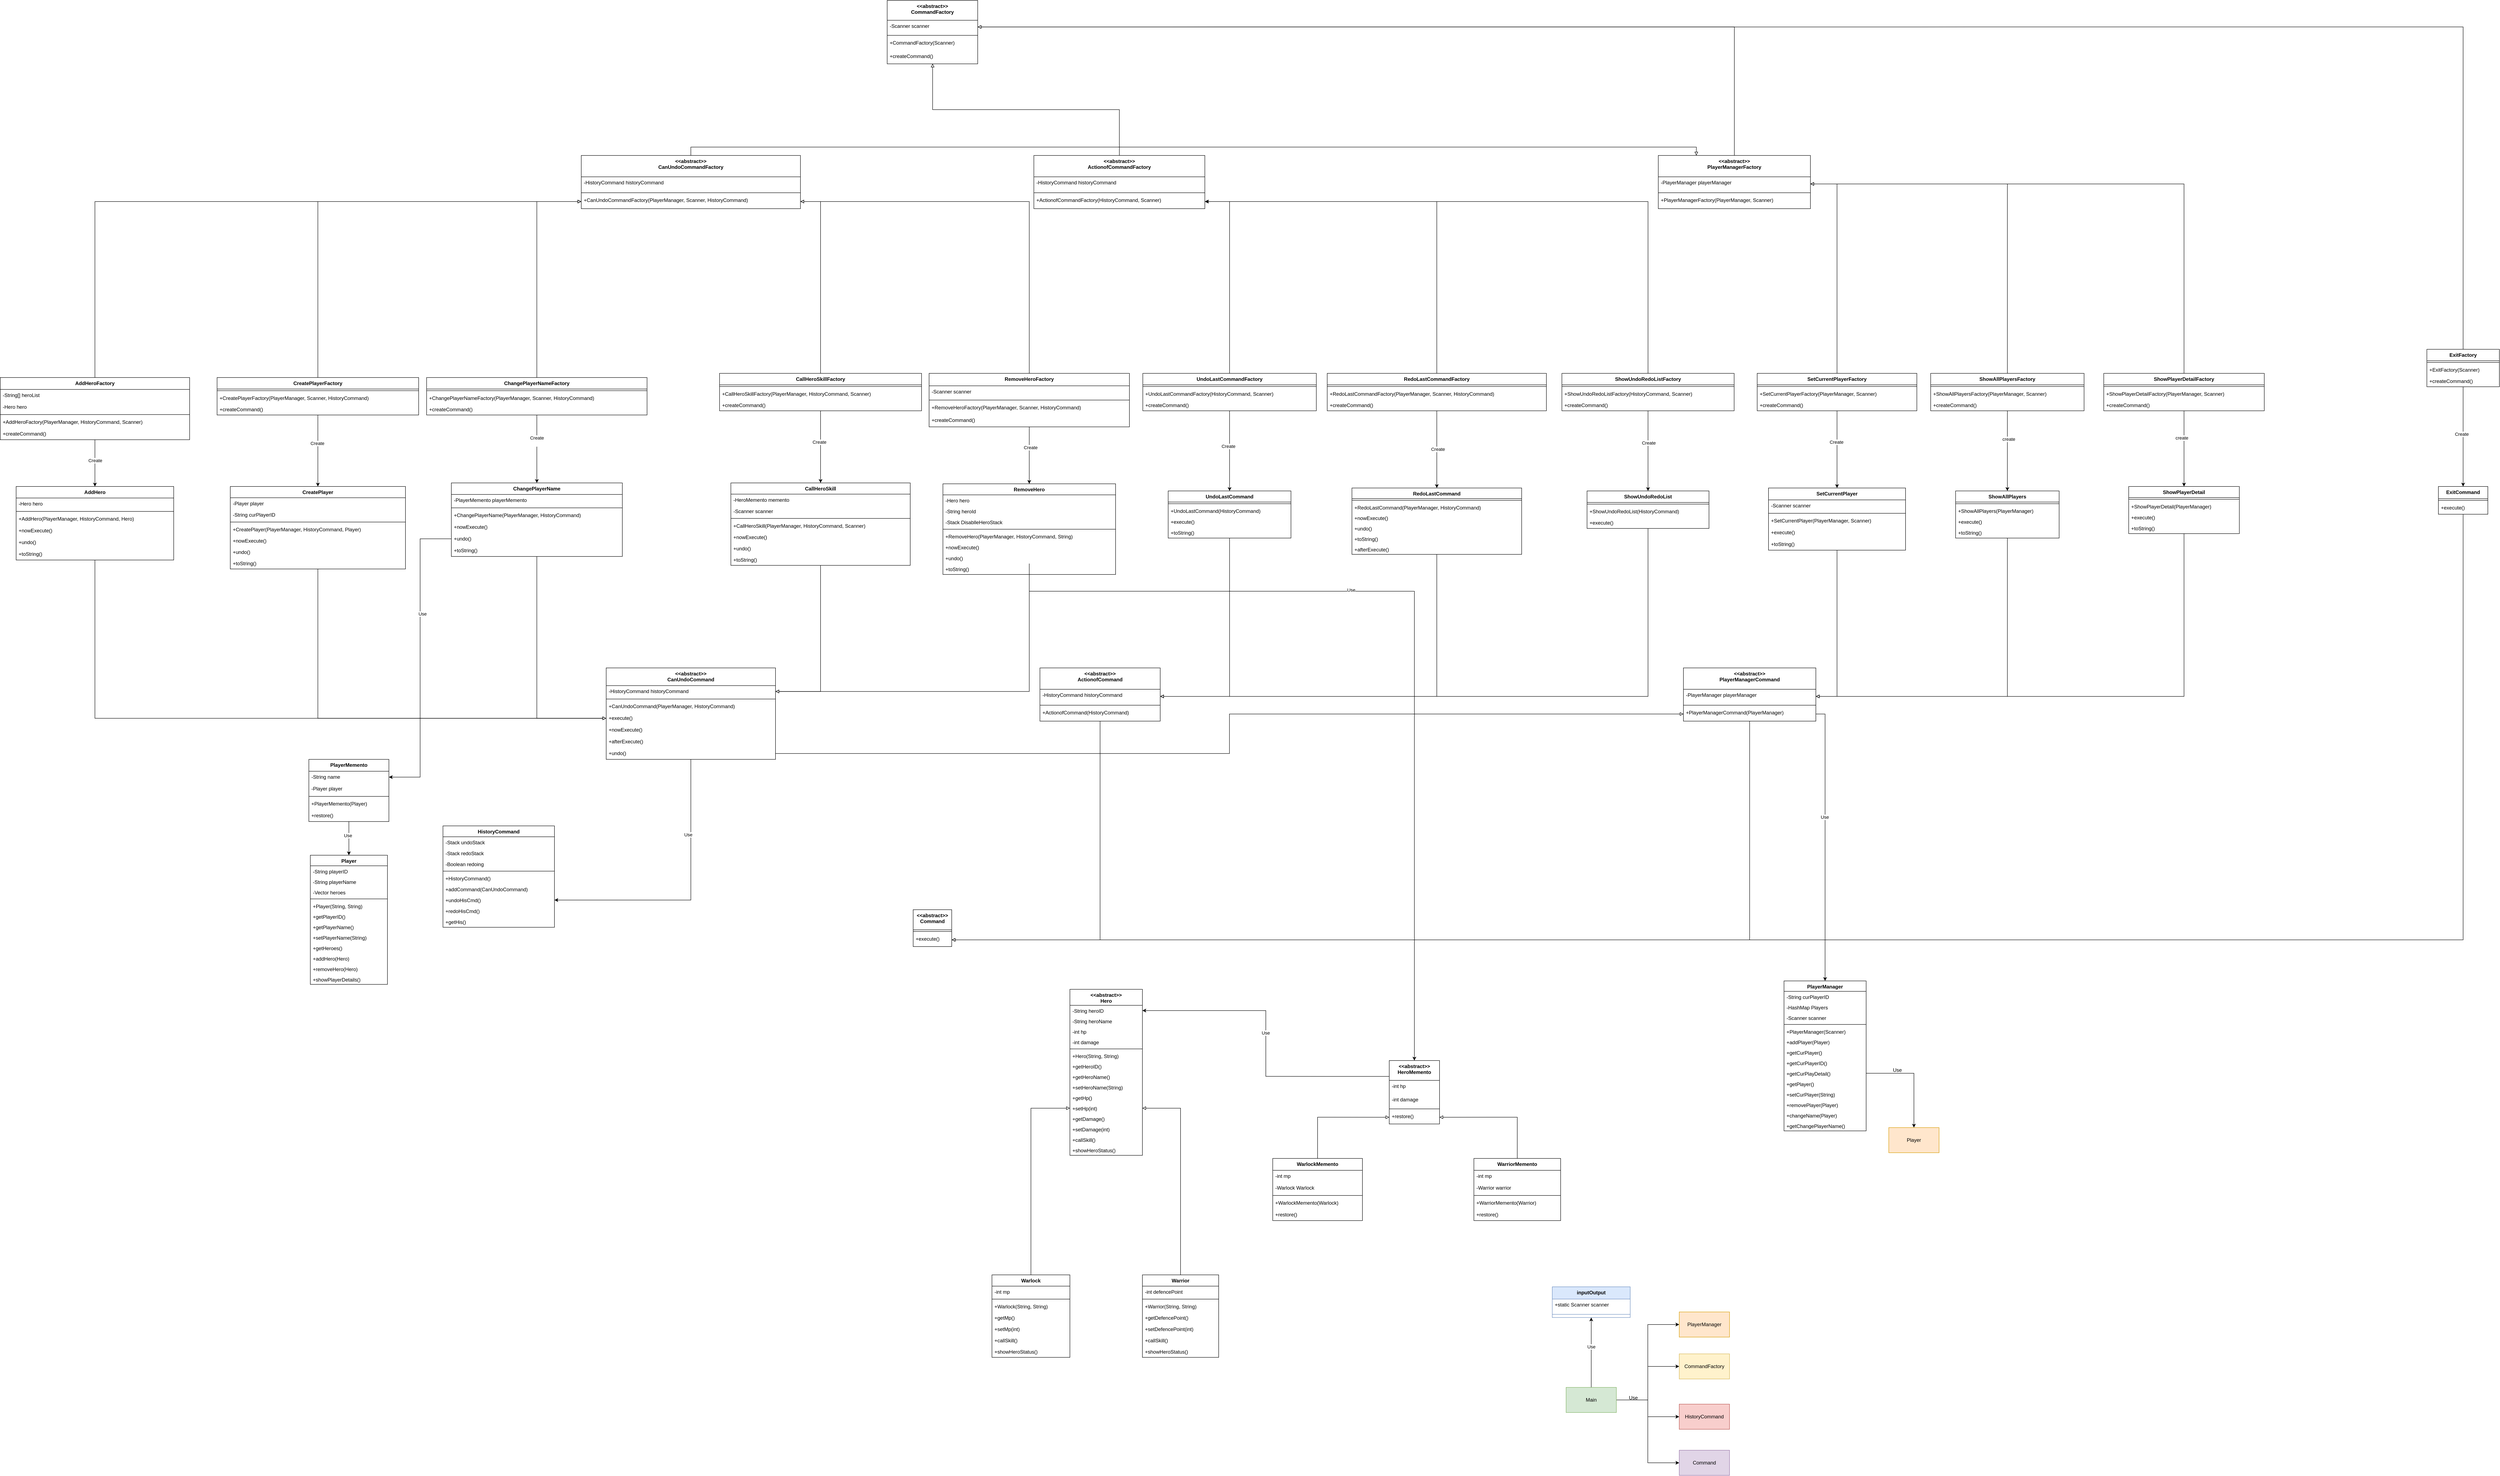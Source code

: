 <mxfile version="24.8.4" pages="5">
  <diagram name="Page-1" id="2Qtw4aQKL_yy30pxDltP">
    <mxGraphModel dx="864" dy="2479" grid="1" gridSize="10" guides="1" tooltips="1" connect="1" arrows="1" fold="1" page="1" pageScale="1" pageWidth="827" pageHeight="1169" math="0" shadow="0">
      <root>
        <mxCell id="0" />
        <mxCell id="1" parent="0" />
        <mxCell id="JNYjDmQvlM9F5nmjTOZc-589" value="&lt;&lt;abstract&gt;&gt;&#xa;Command" style="swimlane;fontStyle=1;align=center;verticalAlign=top;childLayout=stackLayout;horizontal=1;startSize=48;horizontalStack=0;resizeParent=1;resizeParentMax=0;resizeLast=0;collapsible=0;marginBottom=0;" vertex="1" parent="1">
          <mxGeometry x="4602" y="1270" width="92" height="88" as="geometry" />
        </mxCell>
        <mxCell id="JNYjDmQvlM9F5nmjTOZc-590" style="line;strokeWidth=1;fillColor=none;align=left;verticalAlign=middle;spacingTop=-1;spacingLeft=3;spacingRight=3;rotatable=0;labelPosition=right;points=[];portConstraint=eastwest;strokeColor=inherit;" vertex="1" parent="JNYjDmQvlM9F5nmjTOZc-589">
          <mxGeometry y="48" width="92" height="8" as="geometry" />
        </mxCell>
        <mxCell id="JNYjDmQvlM9F5nmjTOZc-591" value="+execute()" style="text;strokeColor=none;fillColor=none;align=left;verticalAlign=top;spacingLeft=4;spacingRight=4;overflow=hidden;rotatable=0;points=[[0,0.5],[1,0.5]];portConstraint=eastwest;" vertex="1" parent="JNYjDmQvlM9F5nmjTOZc-589">
          <mxGeometry y="56" width="92" height="32" as="geometry" />
        </mxCell>
        <mxCell id="JNYjDmQvlM9F5nmjTOZc-993" style="edgeStyle=orthogonalEdgeStyle;rounded=0;orthogonalLoop=1;jettySize=auto;html=1;entryX=1;entryY=0.5;entryDx=0;entryDy=0;" edge="1" parent="1" source="JNYjDmQvlM9F5nmjTOZc-592" target="JNYjDmQvlM9F5nmjTOZc-840">
          <mxGeometry relative="1" as="geometry" />
        </mxCell>
        <mxCell id="JNYjDmQvlM9F5nmjTOZc-994" value="Use" style="edgeLabel;html=1;align=center;verticalAlign=middle;resizable=0;points=[];" vertex="1" connectable="0" parent="JNYjDmQvlM9F5nmjTOZc-993">
          <mxGeometry x="-0.457" y="-7" relative="1" as="geometry">
            <mxPoint as="offset" />
          </mxGeometry>
        </mxCell>
        <mxCell id="JNYjDmQvlM9F5nmjTOZc-592" value="&lt;&lt;abstract&gt;&gt;&#xa;CanUndoCommand" style="swimlane;fontStyle=1;align=center;verticalAlign=top;childLayout=stackLayout;horizontal=1;startSize=42.2;horizontalStack=0;resizeParent=1;resizeParentMax=0;resizeLast=0;collapsible=0;marginBottom=0;" vertex="1" parent="1">
          <mxGeometry x="3869.5" y="693" width="404" height="218.2" as="geometry" />
        </mxCell>
        <mxCell id="JNYjDmQvlM9F5nmjTOZc-593" value="-HistoryCommand historyCommand" style="text;strokeColor=none;fillColor=none;align=left;verticalAlign=top;spacingLeft=4;spacingRight=4;overflow=hidden;rotatable=0;points=[[0,0.5],[1,0.5]];portConstraint=eastwest;" vertex="1" parent="JNYjDmQvlM9F5nmjTOZc-592">
          <mxGeometry y="42.2" width="404" height="28" as="geometry" />
        </mxCell>
        <mxCell id="JNYjDmQvlM9F5nmjTOZc-594" style="line;strokeWidth=1;fillColor=none;align=left;verticalAlign=middle;spacingTop=-1;spacingLeft=3;spacingRight=3;rotatable=0;labelPosition=right;points=[];portConstraint=eastwest;strokeColor=inherit;" vertex="1" parent="JNYjDmQvlM9F5nmjTOZc-592">
          <mxGeometry y="70.2" width="404" height="8" as="geometry" />
        </mxCell>
        <mxCell id="JNYjDmQvlM9F5nmjTOZc-595" value="+CanUndoCommand(PlayerManager, HistoryCommand)" style="text;strokeColor=none;fillColor=none;align=left;verticalAlign=top;spacingLeft=4;spacingRight=4;overflow=hidden;rotatable=0;points=[[0,0.5],[1,0.5]];portConstraint=eastwest;" vertex="1" parent="JNYjDmQvlM9F5nmjTOZc-592">
          <mxGeometry y="78.2" width="404" height="28" as="geometry" />
        </mxCell>
        <mxCell id="JNYjDmQvlM9F5nmjTOZc-596" value="+execute()" style="text;strokeColor=none;fillColor=none;align=left;verticalAlign=top;spacingLeft=4;spacingRight=4;overflow=hidden;rotatable=0;points=[[0,0.5],[1,0.5]];portConstraint=eastwest;" vertex="1" parent="JNYjDmQvlM9F5nmjTOZc-592">
          <mxGeometry y="106.2" width="404" height="28" as="geometry" />
        </mxCell>
        <mxCell id="JNYjDmQvlM9F5nmjTOZc-597" value="+nowExecute()" style="text;strokeColor=none;fillColor=none;align=left;verticalAlign=top;spacingLeft=4;spacingRight=4;overflow=hidden;rotatable=0;points=[[0,0.5],[1,0.5]];portConstraint=eastwest;" vertex="1" parent="JNYjDmQvlM9F5nmjTOZc-592">
          <mxGeometry y="134.2" width="404" height="28" as="geometry" />
        </mxCell>
        <mxCell id="JNYjDmQvlM9F5nmjTOZc-598" value="+afterExecute()" style="text;strokeColor=none;fillColor=none;align=left;verticalAlign=top;spacingLeft=4;spacingRight=4;overflow=hidden;rotatable=0;points=[[0,0.5],[1,0.5]];portConstraint=eastwest;" vertex="1" parent="JNYjDmQvlM9F5nmjTOZc-592">
          <mxGeometry y="162.2" width="404" height="28" as="geometry" />
        </mxCell>
        <mxCell id="JNYjDmQvlM9F5nmjTOZc-599" value="+undo()" style="text;strokeColor=none;fillColor=none;align=left;verticalAlign=top;spacingLeft=4;spacingRight=4;overflow=hidden;rotatable=0;points=[[0,0.5],[1,0.5]];portConstraint=eastwest;" vertex="1" parent="JNYjDmQvlM9F5nmjTOZc-592">
          <mxGeometry y="190.2" width="404" height="28" as="geometry" />
        </mxCell>
        <mxCell id="JNYjDmQvlM9F5nmjTOZc-989" style="edgeStyle=orthogonalEdgeStyle;rounded=0;orthogonalLoop=1;jettySize=auto;html=1;entryX=1;entryY=0.5;entryDx=0;entryDy=0;endArrow=block;endFill=0;" edge="1" parent="1" source="JNYjDmQvlM9F5nmjTOZc-600" target="JNYjDmQvlM9F5nmjTOZc-591">
          <mxGeometry relative="1" as="geometry" />
        </mxCell>
        <mxCell id="JNYjDmQvlM9F5nmjTOZc-600" value="&lt;&lt;abstract&gt;&gt;&#xa;ActionofCommand" style="swimlane;fontStyle=1;align=center;verticalAlign=top;childLayout=stackLayout;horizontal=1;startSize=51;horizontalStack=0;resizeParent=1;resizeParentMax=0;resizeLast=0;collapsible=0;marginBottom=0;" vertex="1" parent="1">
          <mxGeometry x="4904.5" y="693" width="287" height="127" as="geometry" />
        </mxCell>
        <mxCell id="JNYjDmQvlM9F5nmjTOZc-601" value="-HistoryCommand historyCommand" style="text;strokeColor=none;fillColor=none;align=left;verticalAlign=top;spacingLeft=4;spacingRight=4;overflow=hidden;rotatable=0;points=[[0,0.5],[1,0.5]];portConstraint=eastwest;" vertex="1" parent="JNYjDmQvlM9F5nmjTOZc-600">
          <mxGeometry y="51" width="287" height="34" as="geometry" />
        </mxCell>
        <mxCell id="JNYjDmQvlM9F5nmjTOZc-602" style="line;strokeWidth=1;fillColor=none;align=left;verticalAlign=middle;spacingTop=-1;spacingLeft=3;spacingRight=3;rotatable=0;labelPosition=right;points=[];portConstraint=eastwest;strokeColor=inherit;" vertex="1" parent="JNYjDmQvlM9F5nmjTOZc-600">
          <mxGeometry y="85" width="287" height="8" as="geometry" />
        </mxCell>
        <mxCell id="JNYjDmQvlM9F5nmjTOZc-603" value="+ActionofCommand(HistoryCommand)" style="text;strokeColor=none;fillColor=none;align=left;verticalAlign=top;spacingLeft=4;spacingRight=4;overflow=hidden;rotatable=0;points=[[0,0.5],[1,0.5]];portConstraint=eastwest;" vertex="1" parent="JNYjDmQvlM9F5nmjTOZc-600">
          <mxGeometry y="93" width="287" height="34" as="geometry" />
        </mxCell>
        <mxCell id="JNYjDmQvlM9F5nmjTOZc-978" style="edgeStyle=orthogonalEdgeStyle;rounded=0;orthogonalLoop=1;jettySize=auto;html=1;entryX=0;entryY=0.5;entryDx=0;entryDy=0;endArrow=block;endFill=0;" edge="1" parent="1" source="JNYjDmQvlM9F5nmjTOZc-604" target="JNYjDmQvlM9F5nmjTOZc-596">
          <mxGeometry relative="1" as="geometry" />
        </mxCell>
        <mxCell id="JNYjDmQvlM9F5nmjTOZc-604" value="CreatePlayer" style="swimlane;fontStyle=1;align=center;verticalAlign=top;childLayout=stackLayout;horizontal=1;startSize=26.857;horizontalStack=0;resizeParent=1;resizeParentMax=0;resizeLast=0;collapsible=0;marginBottom=0;" vertex="1" parent="1">
          <mxGeometry x="2972.5" y="260" width="418" height="196.857" as="geometry" />
        </mxCell>
        <mxCell id="JNYjDmQvlM9F5nmjTOZc-605" value="-Player player" style="text;strokeColor=none;fillColor=none;align=left;verticalAlign=top;spacingLeft=4;spacingRight=4;overflow=hidden;rotatable=0;points=[[0,0.5],[1,0.5]];portConstraint=eastwest;" vertex="1" parent="JNYjDmQvlM9F5nmjTOZc-604">
          <mxGeometry y="26.857" width="418" height="27" as="geometry" />
        </mxCell>
        <mxCell id="JNYjDmQvlM9F5nmjTOZc-606" value="-String curPlayerID" style="text;strokeColor=none;fillColor=none;align=left;verticalAlign=top;spacingLeft=4;spacingRight=4;overflow=hidden;rotatable=0;points=[[0,0.5],[1,0.5]];portConstraint=eastwest;" vertex="1" parent="JNYjDmQvlM9F5nmjTOZc-604">
          <mxGeometry y="53.857" width="418" height="27" as="geometry" />
        </mxCell>
        <mxCell id="JNYjDmQvlM9F5nmjTOZc-607" style="line;strokeWidth=1;fillColor=none;align=left;verticalAlign=middle;spacingTop=-1;spacingLeft=3;spacingRight=3;rotatable=0;labelPosition=right;points=[];portConstraint=eastwest;strokeColor=inherit;" vertex="1" parent="JNYjDmQvlM9F5nmjTOZc-604">
          <mxGeometry y="80.857" width="418" height="8" as="geometry" />
        </mxCell>
        <mxCell id="JNYjDmQvlM9F5nmjTOZc-608" value="+CreatePlayer(PlayerManager, HistoryCommand, Player)" style="text;strokeColor=none;fillColor=none;align=left;verticalAlign=top;spacingLeft=4;spacingRight=4;overflow=hidden;rotatable=0;points=[[0,0.5],[1,0.5]];portConstraint=eastwest;" vertex="1" parent="JNYjDmQvlM9F5nmjTOZc-604">
          <mxGeometry y="88.857" width="418" height="27" as="geometry" />
        </mxCell>
        <mxCell id="JNYjDmQvlM9F5nmjTOZc-609" value="+nowExecute()" style="text;strokeColor=none;fillColor=none;align=left;verticalAlign=top;spacingLeft=4;spacingRight=4;overflow=hidden;rotatable=0;points=[[0,0.5],[1,0.5]];portConstraint=eastwest;" vertex="1" parent="JNYjDmQvlM9F5nmjTOZc-604">
          <mxGeometry y="115.857" width="418" height="27" as="geometry" />
        </mxCell>
        <mxCell id="JNYjDmQvlM9F5nmjTOZc-610" value="+undo()" style="text;strokeColor=none;fillColor=none;align=left;verticalAlign=top;spacingLeft=4;spacingRight=4;overflow=hidden;rotatable=0;points=[[0,0.5],[1,0.5]];portConstraint=eastwest;" vertex="1" parent="JNYjDmQvlM9F5nmjTOZc-604">
          <mxGeometry y="142.857" width="418" height="27" as="geometry" />
        </mxCell>
        <mxCell id="JNYjDmQvlM9F5nmjTOZc-611" value="+toString()" style="text;strokeColor=none;fillColor=none;align=left;verticalAlign=top;spacingLeft=4;spacingRight=4;overflow=hidden;rotatable=0;points=[[0,0.5],[1,0.5]];portConstraint=eastwest;" vertex="1" parent="JNYjDmQvlM9F5nmjTOZc-604">
          <mxGeometry y="169.857" width="418" height="27" as="geometry" />
        </mxCell>
        <mxCell id="JNYjDmQvlM9F5nmjTOZc-979" style="edgeStyle=orthogonalEdgeStyle;rounded=0;orthogonalLoop=1;jettySize=auto;html=1;entryX=0;entryY=0.5;entryDx=0;entryDy=0;endArrow=block;endFill=0;" edge="1" parent="1" source="JNYjDmQvlM9F5nmjTOZc-612" target="JNYjDmQvlM9F5nmjTOZc-596">
          <mxGeometry relative="1" as="geometry">
            <mxPoint x="3770" y="760" as="targetPoint" />
          </mxGeometry>
        </mxCell>
        <mxCell id="JNYjDmQvlM9F5nmjTOZc-612" value="ChangePlayerName" style="swimlane;fontStyle=1;align=center;verticalAlign=top;childLayout=stackLayout;horizontal=1;startSize=27.5;horizontalStack=0;resizeParent=1;resizeParentMax=0;resizeLast=0;collapsible=0;marginBottom=0;" vertex="1" parent="1">
          <mxGeometry x="3500" y="251.44" width="408" height="175.5" as="geometry" />
        </mxCell>
        <mxCell id="JNYjDmQvlM9F5nmjTOZc-613" value="-PlayerMemento playerMemento" style="text;strokeColor=none;fillColor=none;align=left;verticalAlign=top;spacingLeft=4;spacingRight=4;overflow=hidden;rotatable=0;points=[[0,0.5],[1,0.5]];portConstraint=eastwest;" vertex="1" parent="JNYjDmQvlM9F5nmjTOZc-612">
          <mxGeometry y="27.5" width="408" height="28" as="geometry" />
        </mxCell>
        <mxCell id="JNYjDmQvlM9F5nmjTOZc-614" style="line;strokeWidth=1;fillColor=none;align=left;verticalAlign=middle;spacingTop=-1;spacingLeft=3;spacingRight=3;rotatable=0;labelPosition=right;points=[];portConstraint=eastwest;strokeColor=inherit;" vertex="1" parent="JNYjDmQvlM9F5nmjTOZc-612">
          <mxGeometry y="55.5" width="408" height="8" as="geometry" />
        </mxCell>
        <mxCell id="JNYjDmQvlM9F5nmjTOZc-615" value="+ChangePlayerName(PlayerManager, HistoryCommand)" style="text;strokeColor=none;fillColor=none;align=left;verticalAlign=top;spacingLeft=4;spacingRight=4;overflow=hidden;rotatable=0;points=[[0,0.5],[1,0.5]];portConstraint=eastwest;" vertex="1" parent="JNYjDmQvlM9F5nmjTOZc-612">
          <mxGeometry y="63.5" width="408" height="28" as="geometry" />
        </mxCell>
        <mxCell id="JNYjDmQvlM9F5nmjTOZc-616" value="+nowExecute()" style="text;strokeColor=none;fillColor=none;align=left;verticalAlign=top;spacingLeft=4;spacingRight=4;overflow=hidden;rotatable=0;points=[[0,0.5],[1,0.5]];portConstraint=eastwest;" vertex="1" parent="JNYjDmQvlM9F5nmjTOZc-612">
          <mxGeometry y="91.5" width="408" height="28" as="geometry" />
        </mxCell>
        <mxCell id="JNYjDmQvlM9F5nmjTOZc-617" value="+undo()" style="text;strokeColor=none;fillColor=none;align=left;verticalAlign=top;spacingLeft=4;spacingRight=4;overflow=hidden;rotatable=0;points=[[0,0.5],[1,0.5]];portConstraint=eastwest;" vertex="1" parent="JNYjDmQvlM9F5nmjTOZc-612">
          <mxGeometry y="119.5" width="408" height="28" as="geometry" />
        </mxCell>
        <mxCell id="JNYjDmQvlM9F5nmjTOZc-618" value="+toString()" style="text;strokeColor=none;fillColor=none;align=left;verticalAlign=top;spacingLeft=4;spacingRight=4;overflow=hidden;rotatable=0;points=[[0,0.5],[1,0.5]];portConstraint=eastwest;" vertex="1" parent="JNYjDmQvlM9F5nmjTOZc-612">
          <mxGeometry y="147.5" width="408" height="28" as="geometry" />
        </mxCell>
        <mxCell id="JNYjDmQvlM9F5nmjTOZc-980" style="edgeStyle=orthogonalEdgeStyle;rounded=0;orthogonalLoop=1;jettySize=auto;html=1;entryX=1;entryY=0.5;entryDx=0;entryDy=0;endArrow=block;endFill=0;" edge="1" parent="1" source="JNYjDmQvlM9F5nmjTOZc-619" target="JNYjDmQvlM9F5nmjTOZc-593">
          <mxGeometry relative="1" as="geometry" />
        </mxCell>
        <mxCell id="JNYjDmQvlM9F5nmjTOZc-619" value="CallHeroSkill" style="swimlane;fontStyle=1;align=center;verticalAlign=top;childLayout=stackLayout;horizontal=1;startSize=26.857;horizontalStack=0;resizeParent=1;resizeParentMax=0;resizeLast=0;collapsible=0;marginBottom=0;" vertex="1" parent="1">
          <mxGeometry x="4167" y="251.44" width="428" height="196.857" as="geometry" />
        </mxCell>
        <mxCell id="JNYjDmQvlM9F5nmjTOZc-620" value="-HeroMemento memento" style="text;strokeColor=none;fillColor=none;align=left;verticalAlign=top;spacingLeft=4;spacingRight=4;overflow=hidden;rotatable=0;points=[[0,0.5],[1,0.5]];portConstraint=eastwest;" vertex="1" parent="JNYjDmQvlM9F5nmjTOZc-619">
          <mxGeometry y="26.857" width="428" height="27" as="geometry" />
        </mxCell>
        <mxCell id="JNYjDmQvlM9F5nmjTOZc-621" value="-Scanner scanner" style="text;strokeColor=none;fillColor=none;align=left;verticalAlign=top;spacingLeft=4;spacingRight=4;overflow=hidden;rotatable=0;points=[[0,0.5],[1,0.5]];portConstraint=eastwest;" vertex="1" parent="JNYjDmQvlM9F5nmjTOZc-619">
          <mxGeometry y="53.857" width="428" height="27" as="geometry" />
        </mxCell>
        <mxCell id="JNYjDmQvlM9F5nmjTOZc-622" style="line;strokeWidth=1;fillColor=none;align=left;verticalAlign=middle;spacingTop=-1;spacingLeft=3;spacingRight=3;rotatable=0;labelPosition=right;points=[];portConstraint=eastwest;strokeColor=inherit;" vertex="1" parent="JNYjDmQvlM9F5nmjTOZc-619">
          <mxGeometry y="80.857" width="428" height="8" as="geometry" />
        </mxCell>
        <mxCell id="JNYjDmQvlM9F5nmjTOZc-623" value="+CallHeroSkill(PlayerManager, HistoryCommand, Scanner)" style="text;strokeColor=none;fillColor=none;align=left;verticalAlign=top;spacingLeft=4;spacingRight=4;overflow=hidden;rotatable=0;points=[[0,0.5],[1,0.5]];portConstraint=eastwest;" vertex="1" parent="JNYjDmQvlM9F5nmjTOZc-619">
          <mxGeometry y="88.857" width="428" height="27" as="geometry" />
        </mxCell>
        <mxCell id="JNYjDmQvlM9F5nmjTOZc-624" value="+nowExecute()" style="text;strokeColor=none;fillColor=none;align=left;verticalAlign=top;spacingLeft=4;spacingRight=4;overflow=hidden;rotatable=0;points=[[0,0.5],[1,0.5]];portConstraint=eastwest;" vertex="1" parent="JNYjDmQvlM9F5nmjTOZc-619">
          <mxGeometry y="115.857" width="428" height="27" as="geometry" />
        </mxCell>
        <mxCell id="JNYjDmQvlM9F5nmjTOZc-625" value="+undo()" style="text;strokeColor=none;fillColor=none;align=left;verticalAlign=top;spacingLeft=4;spacingRight=4;overflow=hidden;rotatable=0;points=[[0,0.5],[1,0.5]];portConstraint=eastwest;" vertex="1" parent="JNYjDmQvlM9F5nmjTOZc-619">
          <mxGeometry y="142.857" width="428" height="27" as="geometry" />
        </mxCell>
        <mxCell id="JNYjDmQvlM9F5nmjTOZc-626" value="+toString()" style="text;strokeColor=none;fillColor=none;align=left;verticalAlign=top;spacingLeft=4;spacingRight=4;overflow=hidden;rotatable=0;points=[[0,0.5],[1,0.5]];portConstraint=eastwest;" vertex="1" parent="JNYjDmQvlM9F5nmjTOZc-619">
          <mxGeometry y="169.857" width="428" height="27" as="geometry" />
        </mxCell>
        <mxCell id="JNYjDmQvlM9F5nmjTOZc-977" style="edgeStyle=orthogonalEdgeStyle;rounded=0;orthogonalLoop=1;jettySize=auto;html=1;entryX=0;entryY=0.5;entryDx=0;entryDy=0;endArrow=block;endFill=0;" edge="1" parent="1" source="JNYjDmQvlM9F5nmjTOZc-627" target="JNYjDmQvlM9F5nmjTOZc-596">
          <mxGeometry relative="1" as="geometry" />
        </mxCell>
        <mxCell id="JNYjDmQvlM9F5nmjTOZc-627" value="AddHero" style="swimlane;fontStyle=1;align=center;verticalAlign=top;childLayout=stackLayout;horizontal=1;startSize=27.5;horizontalStack=0;resizeParent=1;resizeParentMax=0;resizeLast=0;collapsible=0;marginBottom=0;" vertex="1" parent="1">
          <mxGeometry x="2461.5" y="260" width="376" height="175.5" as="geometry" />
        </mxCell>
        <mxCell id="JNYjDmQvlM9F5nmjTOZc-628" value="-Hero hero" style="text;strokeColor=none;fillColor=none;align=left;verticalAlign=top;spacingLeft=4;spacingRight=4;overflow=hidden;rotatable=0;points=[[0,0.5],[1,0.5]];portConstraint=eastwest;" vertex="1" parent="JNYjDmQvlM9F5nmjTOZc-627">
          <mxGeometry y="27.5" width="376" height="28" as="geometry" />
        </mxCell>
        <mxCell id="JNYjDmQvlM9F5nmjTOZc-629" style="line;strokeWidth=1;fillColor=none;align=left;verticalAlign=middle;spacingTop=-1;spacingLeft=3;spacingRight=3;rotatable=0;labelPosition=right;points=[];portConstraint=eastwest;strokeColor=inherit;" vertex="1" parent="JNYjDmQvlM9F5nmjTOZc-627">
          <mxGeometry y="55.5" width="376" height="8" as="geometry" />
        </mxCell>
        <mxCell id="JNYjDmQvlM9F5nmjTOZc-630" value="+AddHero(PlayerManager, HistoryCommand, Hero)" style="text;strokeColor=none;fillColor=none;align=left;verticalAlign=top;spacingLeft=4;spacingRight=4;overflow=hidden;rotatable=0;points=[[0,0.5],[1,0.5]];portConstraint=eastwest;" vertex="1" parent="JNYjDmQvlM9F5nmjTOZc-627">
          <mxGeometry y="63.5" width="376" height="28" as="geometry" />
        </mxCell>
        <mxCell id="JNYjDmQvlM9F5nmjTOZc-631" value="+nowExecute()" style="text;strokeColor=none;fillColor=none;align=left;verticalAlign=top;spacingLeft=4;spacingRight=4;overflow=hidden;rotatable=0;points=[[0,0.5],[1,0.5]];portConstraint=eastwest;" vertex="1" parent="JNYjDmQvlM9F5nmjTOZc-627">
          <mxGeometry y="91.5" width="376" height="28" as="geometry" />
        </mxCell>
        <mxCell id="JNYjDmQvlM9F5nmjTOZc-632" value="+undo()" style="text;strokeColor=none;fillColor=none;align=left;verticalAlign=top;spacingLeft=4;spacingRight=4;overflow=hidden;rotatable=0;points=[[0,0.5],[1,0.5]];portConstraint=eastwest;" vertex="1" parent="JNYjDmQvlM9F5nmjTOZc-627">
          <mxGeometry y="119.5" width="376" height="28" as="geometry" />
        </mxCell>
        <mxCell id="JNYjDmQvlM9F5nmjTOZc-633" value="+toString()" style="text;strokeColor=none;fillColor=none;align=left;verticalAlign=top;spacingLeft=4;spacingRight=4;overflow=hidden;rotatable=0;points=[[0,0.5],[1,0.5]];portConstraint=eastwest;" vertex="1" parent="JNYjDmQvlM9F5nmjTOZc-627">
          <mxGeometry y="147.5" width="376" height="28" as="geometry" />
        </mxCell>
        <mxCell id="JNYjDmQvlM9F5nmjTOZc-981" style="edgeStyle=orthogonalEdgeStyle;rounded=0;orthogonalLoop=1;jettySize=auto;html=1;entryX=1;entryY=0.5;entryDx=0;entryDy=0;endArrow=block;endFill=0;" edge="1" parent="1" source="JNYjDmQvlM9F5nmjTOZc-634" target="JNYjDmQvlM9F5nmjTOZc-593">
          <mxGeometry relative="1" as="geometry">
            <mxPoint x="4280" y="750" as="targetPoint" />
          </mxGeometry>
        </mxCell>
        <mxCell id="JNYjDmQvlM9F5nmjTOZc-634" value="RemoveHero" style="swimlane;fontStyle=1;align=center;verticalAlign=top;childLayout=stackLayout;horizontal=1;startSize=26.375;horizontalStack=0;resizeParent=1;resizeParentMax=0;resizeLast=0;collapsible=0;marginBottom=0;" vertex="1" parent="1">
          <mxGeometry x="4673" y="253.63" width="412" height="216.375" as="geometry" />
        </mxCell>
        <mxCell id="JNYjDmQvlM9F5nmjTOZc-635" value="-Hero hero" style="text;strokeColor=none;fillColor=none;align=left;verticalAlign=top;spacingLeft=4;spacingRight=4;overflow=hidden;rotatable=0;points=[[0,0.5],[1,0.5]];portConstraint=eastwest;" vertex="1" parent="JNYjDmQvlM9F5nmjTOZc-634">
          <mxGeometry y="26.375" width="412" height="26" as="geometry" />
        </mxCell>
        <mxCell id="JNYjDmQvlM9F5nmjTOZc-636" value="-String heroId" style="text;strokeColor=none;fillColor=none;align=left;verticalAlign=top;spacingLeft=4;spacingRight=4;overflow=hidden;rotatable=0;points=[[0,0.5],[1,0.5]];portConstraint=eastwest;" vertex="1" parent="JNYjDmQvlM9F5nmjTOZc-634">
          <mxGeometry y="52.375" width="412" height="26" as="geometry" />
        </mxCell>
        <mxCell id="JNYjDmQvlM9F5nmjTOZc-637" value="-Stack DisablleHeroStack" style="text;strokeColor=none;fillColor=none;align=left;verticalAlign=top;spacingLeft=4;spacingRight=4;overflow=hidden;rotatable=0;points=[[0,0.5],[1,0.5]];portConstraint=eastwest;" vertex="1" parent="JNYjDmQvlM9F5nmjTOZc-634">
          <mxGeometry y="78.375" width="412" height="26" as="geometry" />
        </mxCell>
        <mxCell id="JNYjDmQvlM9F5nmjTOZc-638" style="line;strokeWidth=1;fillColor=none;align=left;verticalAlign=middle;spacingTop=-1;spacingLeft=3;spacingRight=3;rotatable=0;labelPosition=right;points=[];portConstraint=eastwest;strokeColor=inherit;" vertex="1" parent="JNYjDmQvlM9F5nmjTOZc-634">
          <mxGeometry y="104.375" width="412" height="8" as="geometry" />
        </mxCell>
        <mxCell id="JNYjDmQvlM9F5nmjTOZc-639" value="+RemoveHero(PlayerManager, HistoryCommand, String)" style="text;strokeColor=none;fillColor=none;align=left;verticalAlign=top;spacingLeft=4;spacingRight=4;overflow=hidden;rotatable=0;points=[[0,0.5],[1,0.5]];portConstraint=eastwest;" vertex="1" parent="JNYjDmQvlM9F5nmjTOZc-634">
          <mxGeometry y="112.375" width="412" height="26" as="geometry" />
        </mxCell>
        <mxCell id="JNYjDmQvlM9F5nmjTOZc-640" value="+nowExecute()" style="text;strokeColor=none;fillColor=none;align=left;verticalAlign=top;spacingLeft=4;spacingRight=4;overflow=hidden;rotatable=0;points=[[0,0.5],[1,0.5]];portConstraint=eastwest;" vertex="1" parent="JNYjDmQvlM9F5nmjTOZc-634">
          <mxGeometry y="138.375" width="412" height="26" as="geometry" />
        </mxCell>
        <mxCell id="JNYjDmQvlM9F5nmjTOZc-641" value="+undo()" style="text;strokeColor=none;fillColor=none;align=left;verticalAlign=top;spacingLeft=4;spacingRight=4;overflow=hidden;rotatable=0;points=[[0,0.5],[1,0.5]];portConstraint=eastwest;" vertex="1" parent="JNYjDmQvlM9F5nmjTOZc-634">
          <mxGeometry y="164.375" width="412" height="26" as="geometry" />
        </mxCell>
        <mxCell id="JNYjDmQvlM9F5nmjTOZc-642" value="+toString()" style="text;strokeColor=none;fillColor=none;align=left;verticalAlign=top;spacingLeft=4;spacingRight=4;overflow=hidden;rotatable=0;points=[[0,0.5],[1,0.5]];portConstraint=eastwest;" vertex="1" parent="JNYjDmQvlM9F5nmjTOZc-634">
          <mxGeometry y="190.375" width="412" height="26" as="geometry" />
        </mxCell>
        <mxCell id="JNYjDmQvlM9F5nmjTOZc-983" style="edgeStyle=orthogonalEdgeStyle;rounded=0;orthogonalLoop=1;jettySize=auto;html=1;entryX=1;entryY=0.5;entryDx=0;entryDy=0;endArrow=block;endFill=0;" edge="1" parent="1" source="JNYjDmQvlM9F5nmjTOZc-643" target="JNYjDmQvlM9F5nmjTOZc-601">
          <mxGeometry relative="1" as="geometry" />
        </mxCell>
        <mxCell id="JNYjDmQvlM9F5nmjTOZc-643" value="RedoLastCommand" style="swimlane;fontStyle=1;align=center;verticalAlign=top;childLayout=stackLayout;horizontal=1;startSize=25.385;horizontalStack=0;resizeParent=1;resizeParentMax=0;resizeLast=0;collapsible=0;marginBottom=0;" vertex="1" parent="1">
          <mxGeometry x="5649" y="263.57" width="405" height="158.385" as="geometry" />
        </mxCell>
        <mxCell id="JNYjDmQvlM9F5nmjTOZc-644" style="line;strokeWidth=1;fillColor=none;align=left;verticalAlign=middle;spacingTop=-1;spacingLeft=3;spacingRight=3;rotatable=0;labelPosition=right;points=[];portConstraint=eastwest;strokeColor=inherit;" vertex="1" parent="JNYjDmQvlM9F5nmjTOZc-643">
          <mxGeometry y="25.385" width="405" height="8" as="geometry" />
        </mxCell>
        <mxCell id="JNYjDmQvlM9F5nmjTOZc-645" value="+RedoLastCommand(PlayerManager, HistoryCommand)" style="text;strokeColor=none;fillColor=none;align=left;verticalAlign=top;spacingLeft=4;spacingRight=4;overflow=hidden;rotatable=0;points=[[0,0.5],[1,0.5]];portConstraint=eastwest;" vertex="1" parent="JNYjDmQvlM9F5nmjTOZc-643">
          <mxGeometry y="33.385" width="405" height="25" as="geometry" />
        </mxCell>
        <mxCell id="JNYjDmQvlM9F5nmjTOZc-646" value="+nowExecute()" style="text;strokeColor=none;fillColor=none;align=left;verticalAlign=top;spacingLeft=4;spacingRight=4;overflow=hidden;rotatable=0;points=[[0,0.5],[1,0.5]];portConstraint=eastwest;" vertex="1" parent="JNYjDmQvlM9F5nmjTOZc-643">
          <mxGeometry y="58.385" width="405" height="25" as="geometry" />
        </mxCell>
        <mxCell id="JNYjDmQvlM9F5nmjTOZc-647" value="+undo()" style="text;strokeColor=none;fillColor=none;align=left;verticalAlign=top;spacingLeft=4;spacingRight=4;overflow=hidden;rotatable=0;points=[[0,0.5],[1,0.5]];portConstraint=eastwest;" vertex="1" parent="JNYjDmQvlM9F5nmjTOZc-643">
          <mxGeometry y="83.385" width="405" height="25" as="geometry" />
        </mxCell>
        <mxCell id="JNYjDmQvlM9F5nmjTOZc-648" value="+toString()" style="text;strokeColor=none;fillColor=none;align=left;verticalAlign=top;spacingLeft=4;spacingRight=4;overflow=hidden;rotatable=0;points=[[0,0.5],[1,0.5]];portConstraint=eastwest;" vertex="1" parent="JNYjDmQvlM9F5nmjTOZc-643">
          <mxGeometry y="108.385" width="405" height="25" as="geometry" />
        </mxCell>
        <mxCell id="JNYjDmQvlM9F5nmjTOZc-649" value="+afterExecute()" style="text;strokeColor=none;fillColor=none;align=left;verticalAlign=top;spacingLeft=4;spacingRight=4;overflow=hidden;rotatable=0;points=[[0,0.5],[1,0.5]];portConstraint=eastwest;" vertex="1" parent="JNYjDmQvlM9F5nmjTOZc-643">
          <mxGeometry y="133.385" width="405" height="25" as="geometry" />
        </mxCell>
        <mxCell id="JNYjDmQvlM9F5nmjTOZc-982" style="edgeStyle=orthogonalEdgeStyle;rounded=0;orthogonalLoop=1;jettySize=auto;html=1;entryX=1;entryY=0.5;entryDx=0;entryDy=0;endArrow=block;endFill=0;" edge="1" parent="1" source="JNYjDmQvlM9F5nmjTOZc-650" target="JNYjDmQvlM9F5nmjTOZc-601">
          <mxGeometry relative="1" as="geometry" />
        </mxCell>
        <mxCell id="JNYjDmQvlM9F5nmjTOZc-650" value="UndoLastCommand" style="swimlane;fontStyle=1;align=center;verticalAlign=top;childLayout=stackLayout;horizontal=1;startSize=26.444;horizontalStack=0;resizeParent=1;resizeParentMax=0;resizeLast=0;collapsible=0;marginBottom=0;" vertex="1" parent="1">
          <mxGeometry x="5210.5" y="270.68" width="293" height="112.444" as="geometry" />
        </mxCell>
        <mxCell id="JNYjDmQvlM9F5nmjTOZc-651" style="line;strokeWidth=1;fillColor=none;align=left;verticalAlign=middle;spacingTop=-1;spacingLeft=3;spacingRight=3;rotatable=0;labelPosition=right;points=[];portConstraint=eastwest;strokeColor=inherit;" vertex="1" parent="JNYjDmQvlM9F5nmjTOZc-650">
          <mxGeometry y="26.444" width="293" height="8" as="geometry" />
        </mxCell>
        <mxCell id="JNYjDmQvlM9F5nmjTOZc-652" value="+UndoLastCommand(HistoryCommand)" style="text;strokeColor=none;fillColor=none;align=left;verticalAlign=top;spacingLeft=4;spacingRight=4;overflow=hidden;rotatable=0;points=[[0,0.5],[1,0.5]];portConstraint=eastwest;" vertex="1" parent="JNYjDmQvlM9F5nmjTOZc-650">
          <mxGeometry y="34.444" width="293" height="26" as="geometry" />
        </mxCell>
        <mxCell id="JNYjDmQvlM9F5nmjTOZc-653" value="+execute()" style="text;strokeColor=none;fillColor=none;align=left;verticalAlign=top;spacingLeft=4;spacingRight=4;overflow=hidden;rotatable=0;points=[[0,0.5],[1,0.5]];portConstraint=eastwest;" vertex="1" parent="JNYjDmQvlM9F5nmjTOZc-650">
          <mxGeometry y="60.444" width="293" height="26" as="geometry" />
        </mxCell>
        <mxCell id="JNYjDmQvlM9F5nmjTOZc-654" value="+toString()" style="text;strokeColor=none;fillColor=none;align=left;verticalAlign=top;spacingLeft=4;spacingRight=4;overflow=hidden;rotatable=0;points=[[0,0.5],[1,0.5]];portConstraint=eastwest;" vertex="1" parent="JNYjDmQvlM9F5nmjTOZc-650">
          <mxGeometry y="86.444" width="293" height="26" as="geometry" />
        </mxCell>
        <mxCell id="JNYjDmQvlM9F5nmjTOZc-984" style="edgeStyle=orthogonalEdgeStyle;rounded=0;orthogonalLoop=1;jettySize=auto;html=1;entryX=1;entryY=0.5;entryDx=0;entryDy=0;endArrow=block;endFill=0;" edge="1" parent="1" source="JNYjDmQvlM9F5nmjTOZc-655" target="JNYjDmQvlM9F5nmjTOZc-601">
          <mxGeometry relative="1" as="geometry" />
        </mxCell>
        <mxCell id="JNYjDmQvlM9F5nmjTOZc-655" value="ShowUndoRedoList" style="swimlane;fontStyle=1;align=center;verticalAlign=top;childLayout=stackLayout;horizontal=1;startSize=27.429;horizontalStack=0;resizeParent=1;resizeParentMax=0;resizeLast=0;collapsible=0;marginBottom=0;" vertex="1" parent="1">
          <mxGeometry x="6210" y="270.68" width="291" height="89.429" as="geometry" />
        </mxCell>
        <mxCell id="JNYjDmQvlM9F5nmjTOZc-656" style="line;strokeWidth=1;fillColor=none;align=left;verticalAlign=middle;spacingTop=-1;spacingLeft=3;spacingRight=3;rotatable=0;labelPosition=right;points=[];portConstraint=eastwest;strokeColor=inherit;" vertex="1" parent="JNYjDmQvlM9F5nmjTOZc-655">
          <mxGeometry y="27.429" width="291" height="8" as="geometry" />
        </mxCell>
        <mxCell id="JNYjDmQvlM9F5nmjTOZc-657" value="+ShowUndoRedoList(HistoryCommand)" style="text;strokeColor=none;fillColor=none;align=left;verticalAlign=top;spacingLeft=4;spacingRight=4;overflow=hidden;rotatable=0;points=[[0,0.5],[1,0.5]];portConstraint=eastwest;" vertex="1" parent="JNYjDmQvlM9F5nmjTOZc-655">
          <mxGeometry y="35.429" width="291" height="27" as="geometry" />
        </mxCell>
        <mxCell id="JNYjDmQvlM9F5nmjTOZc-658" value="+execute()" style="text;strokeColor=none;fillColor=none;align=left;verticalAlign=top;spacingLeft=4;spacingRight=4;overflow=hidden;rotatable=0;points=[[0,0.5],[1,0.5]];portConstraint=eastwest;" vertex="1" parent="JNYjDmQvlM9F5nmjTOZc-655">
          <mxGeometry y="62.429" width="291" height="27" as="geometry" />
        </mxCell>
        <mxCell id="JNYjDmQvlM9F5nmjTOZc-995" style="edgeStyle=orthogonalEdgeStyle;rounded=0;orthogonalLoop=1;jettySize=auto;html=1;entryX=1;entryY=0.5;entryDx=0;entryDy=0;endArrow=block;endFill=0;" edge="1" parent="1" source="JNYjDmQvlM9F5nmjTOZc-659" target="JNYjDmQvlM9F5nmjTOZc-591">
          <mxGeometry relative="1" as="geometry" />
        </mxCell>
        <mxCell id="JNYjDmQvlM9F5nmjTOZc-659" value="&lt;&lt;abstract&gt;&gt;&#xa;PlayerManagerCommand" style="swimlane;fontStyle=1;align=center;verticalAlign=top;childLayout=stackLayout;horizontal=1;startSize=51;horizontalStack=0;resizeParent=1;resizeParentMax=0;resizeLast=0;collapsible=0;marginBottom=0;" vertex="1" parent="1">
          <mxGeometry x="6440" y="693" width="316" height="127" as="geometry" />
        </mxCell>
        <mxCell id="JNYjDmQvlM9F5nmjTOZc-660" value="-PlayerManager playerManager" style="text;strokeColor=none;fillColor=none;align=left;verticalAlign=top;spacingLeft=4;spacingRight=4;overflow=hidden;rotatable=0;points=[[0,0.5],[1,0.5]];portConstraint=eastwest;" vertex="1" parent="JNYjDmQvlM9F5nmjTOZc-659">
          <mxGeometry y="51" width="316" height="34" as="geometry" />
        </mxCell>
        <mxCell id="JNYjDmQvlM9F5nmjTOZc-661" style="line;strokeWidth=1;fillColor=none;align=left;verticalAlign=middle;spacingTop=-1;spacingLeft=3;spacingRight=3;rotatable=0;labelPosition=right;points=[];portConstraint=eastwest;strokeColor=inherit;" vertex="1" parent="JNYjDmQvlM9F5nmjTOZc-659">
          <mxGeometry y="85" width="316" height="8" as="geometry" />
        </mxCell>
        <mxCell id="JNYjDmQvlM9F5nmjTOZc-662" value="+PlayerManagerCommand(PlayerManager)" style="text;strokeColor=none;fillColor=none;align=left;verticalAlign=top;spacingLeft=4;spacingRight=4;overflow=hidden;rotatable=0;points=[[0,0.5],[1,0.5]];portConstraint=eastwest;" vertex="1" parent="JNYjDmQvlM9F5nmjTOZc-659">
          <mxGeometry y="93" width="316" height="34" as="geometry" />
        </mxCell>
        <mxCell id="JNYjDmQvlM9F5nmjTOZc-988" style="edgeStyle=orthogonalEdgeStyle;rounded=0;orthogonalLoop=1;jettySize=auto;html=1;entryX=1;entryY=0.5;entryDx=0;entryDy=0;endArrow=block;endFill=0;" edge="1" parent="1" source="JNYjDmQvlM9F5nmjTOZc-663" target="JNYjDmQvlM9F5nmjTOZc-660">
          <mxGeometry relative="1" as="geometry">
            <mxPoint x="6830" y="840" as="targetPoint" />
          </mxGeometry>
        </mxCell>
        <mxCell id="JNYjDmQvlM9F5nmjTOZc-663" value="ShowPlayerDetail" style="swimlane;fontStyle=1;align=center;verticalAlign=top;childLayout=stackLayout;horizontal=1;startSize=26.444;horizontalStack=0;resizeParent=1;resizeParentMax=0;resizeLast=0;collapsible=0;marginBottom=0;" vertex="1" parent="1">
          <mxGeometry x="7502.5" y="260" width="264" height="112.444" as="geometry" />
        </mxCell>
        <mxCell id="JNYjDmQvlM9F5nmjTOZc-664" style="line;strokeWidth=1;fillColor=none;align=left;verticalAlign=middle;spacingTop=-1;spacingLeft=3;spacingRight=3;rotatable=0;labelPosition=right;points=[];portConstraint=eastwest;strokeColor=inherit;" vertex="1" parent="JNYjDmQvlM9F5nmjTOZc-663">
          <mxGeometry y="26.444" width="264" height="8" as="geometry" />
        </mxCell>
        <mxCell id="JNYjDmQvlM9F5nmjTOZc-665" value="+ShowPlayerDetail(PlayerManager)" style="text;strokeColor=none;fillColor=none;align=left;verticalAlign=top;spacingLeft=4;spacingRight=4;overflow=hidden;rotatable=0;points=[[0,0.5],[1,0.5]];portConstraint=eastwest;" vertex="1" parent="JNYjDmQvlM9F5nmjTOZc-663">
          <mxGeometry y="34.444" width="264" height="26" as="geometry" />
        </mxCell>
        <mxCell id="JNYjDmQvlM9F5nmjTOZc-666" value="+execute()" style="text;strokeColor=none;fillColor=none;align=left;verticalAlign=top;spacingLeft=4;spacingRight=4;overflow=hidden;rotatable=0;points=[[0,0.5],[1,0.5]];portConstraint=eastwest;" vertex="1" parent="JNYjDmQvlM9F5nmjTOZc-663">
          <mxGeometry y="60.444" width="264" height="26" as="geometry" />
        </mxCell>
        <mxCell id="JNYjDmQvlM9F5nmjTOZc-667" value="+toString()" style="text;strokeColor=none;fillColor=none;align=left;verticalAlign=top;spacingLeft=4;spacingRight=4;overflow=hidden;rotatable=0;points=[[0,0.5],[1,0.5]];portConstraint=eastwest;" vertex="1" parent="JNYjDmQvlM9F5nmjTOZc-663">
          <mxGeometry y="86.444" width="264" height="26" as="geometry" />
        </mxCell>
        <mxCell id="JNYjDmQvlM9F5nmjTOZc-987" style="edgeStyle=orthogonalEdgeStyle;rounded=0;orthogonalLoop=1;jettySize=auto;html=1;entryX=1;entryY=0.5;entryDx=0;entryDy=0;endArrow=block;endFill=0;" edge="1" parent="1" source="JNYjDmQvlM9F5nmjTOZc-668" target="JNYjDmQvlM9F5nmjTOZc-660">
          <mxGeometry relative="1" as="geometry" />
        </mxCell>
        <mxCell id="JNYjDmQvlM9F5nmjTOZc-668" value="ShowAllPlayers" style="swimlane;fontStyle=1;align=center;verticalAlign=top;childLayout=stackLayout;horizontal=1;startSize=26.444;horizontalStack=0;resizeParent=1;resizeParentMax=0;resizeLast=0;collapsible=0;marginBottom=0;" vertex="1" parent="1">
          <mxGeometry x="7089.5" y="270.68" width="247" height="112.444" as="geometry" />
        </mxCell>
        <mxCell id="JNYjDmQvlM9F5nmjTOZc-669" style="line;strokeWidth=1;fillColor=none;align=left;verticalAlign=middle;spacingTop=-1;spacingLeft=3;spacingRight=3;rotatable=0;labelPosition=right;points=[];portConstraint=eastwest;strokeColor=inherit;" vertex="1" parent="JNYjDmQvlM9F5nmjTOZc-668">
          <mxGeometry y="26.444" width="247" height="8" as="geometry" />
        </mxCell>
        <mxCell id="JNYjDmQvlM9F5nmjTOZc-670" value="+ShowAllPlayers(PlayerManager)" style="text;strokeColor=none;fillColor=none;align=left;verticalAlign=top;spacingLeft=4;spacingRight=4;overflow=hidden;rotatable=0;points=[[0,0.5],[1,0.5]];portConstraint=eastwest;" vertex="1" parent="JNYjDmQvlM9F5nmjTOZc-668">
          <mxGeometry y="34.444" width="247" height="26" as="geometry" />
        </mxCell>
        <mxCell id="JNYjDmQvlM9F5nmjTOZc-671" value="+execute()" style="text;strokeColor=none;fillColor=none;align=left;verticalAlign=top;spacingLeft=4;spacingRight=4;overflow=hidden;rotatable=0;points=[[0,0.5],[1,0.5]];portConstraint=eastwest;" vertex="1" parent="JNYjDmQvlM9F5nmjTOZc-668">
          <mxGeometry y="60.444" width="247" height="26" as="geometry" />
        </mxCell>
        <mxCell id="JNYjDmQvlM9F5nmjTOZc-672" value="+toString()" style="text;strokeColor=none;fillColor=none;align=left;verticalAlign=top;spacingLeft=4;spacingRight=4;overflow=hidden;rotatable=0;points=[[0,0.5],[1,0.5]];portConstraint=eastwest;" vertex="1" parent="JNYjDmQvlM9F5nmjTOZc-668">
          <mxGeometry y="86.444" width="247" height="26" as="geometry" />
        </mxCell>
        <mxCell id="JNYjDmQvlM9F5nmjTOZc-986" style="edgeStyle=orthogonalEdgeStyle;rounded=0;orthogonalLoop=1;jettySize=auto;html=1;entryX=1;entryY=0.5;entryDx=0;entryDy=0;endArrow=block;endFill=0;" edge="1" parent="1" source="JNYjDmQvlM9F5nmjTOZc-673" target="JNYjDmQvlM9F5nmjTOZc-660">
          <mxGeometry relative="1" as="geometry" />
        </mxCell>
        <mxCell id="JNYjDmQvlM9F5nmjTOZc-673" value="SetCurrentPlayer" style="swimlane;fontStyle=1;align=center;verticalAlign=top;childLayout=stackLayout;horizontal=1;startSize=28.4;horizontalStack=0;resizeParent=1;resizeParentMax=0;resizeLast=0;collapsible=0;marginBottom=0;" vertex="1" parent="1">
          <mxGeometry x="6643" y="263.57" width="327" height="148.4" as="geometry" />
        </mxCell>
        <mxCell id="JNYjDmQvlM9F5nmjTOZc-674" value="-Scanner scanner" style="text;strokeColor=none;fillColor=none;align=left;verticalAlign=top;spacingLeft=4;spacingRight=4;overflow=hidden;rotatable=0;points=[[0,0.5],[1,0.5]];portConstraint=eastwest;" vertex="1" parent="JNYjDmQvlM9F5nmjTOZc-673">
          <mxGeometry y="28.4" width="327" height="28" as="geometry" />
        </mxCell>
        <mxCell id="JNYjDmQvlM9F5nmjTOZc-675" style="line;strokeWidth=1;fillColor=none;align=left;verticalAlign=middle;spacingTop=-1;spacingLeft=3;spacingRight=3;rotatable=0;labelPosition=right;points=[];portConstraint=eastwest;strokeColor=inherit;" vertex="1" parent="JNYjDmQvlM9F5nmjTOZc-673">
          <mxGeometry y="56.4" width="327" height="8" as="geometry" />
        </mxCell>
        <mxCell id="JNYjDmQvlM9F5nmjTOZc-676" value="+SetCurrentPlayer(PlayerManager, Scanner)" style="text;strokeColor=none;fillColor=none;align=left;verticalAlign=top;spacingLeft=4;spacingRight=4;overflow=hidden;rotatable=0;points=[[0,0.5],[1,0.5]];portConstraint=eastwest;" vertex="1" parent="JNYjDmQvlM9F5nmjTOZc-673">
          <mxGeometry y="64.4" width="327" height="28" as="geometry" />
        </mxCell>
        <mxCell id="JNYjDmQvlM9F5nmjTOZc-677" value="+execute()" style="text;strokeColor=none;fillColor=none;align=left;verticalAlign=top;spacingLeft=4;spacingRight=4;overflow=hidden;rotatable=0;points=[[0,0.5],[1,0.5]];portConstraint=eastwest;" vertex="1" parent="JNYjDmQvlM9F5nmjTOZc-673">
          <mxGeometry y="92.4" width="327" height="28" as="geometry" />
        </mxCell>
        <mxCell id="JNYjDmQvlM9F5nmjTOZc-678" value="+toString()" style="text;strokeColor=none;fillColor=none;align=left;verticalAlign=top;spacingLeft=4;spacingRight=4;overflow=hidden;rotatable=0;points=[[0,0.5],[1,0.5]];portConstraint=eastwest;" vertex="1" parent="JNYjDmQvlM9F5nmjTOZc-673">
          <mxGeometry y="120.4" width="327" height="28" as="geometry" />
        </mxCell>
        <mxCell id="JNYjDmQvlM9F5nmjTOZc-992" style="edgeStyle=orthogonalEdgeStyle;rounded=0;orthogonalLoop=1;jettySize=auto;html=1;entryX=1;entryY=0.5;entryDx=0;entryDy=0;endArrow=block;endFill=0;" edge="1" parent="1" source="JNYjDmQvlM9F5nmjTOZc-679" target="JNYjDmQvlM9F5nmjTOZc-591">
          <mxGeometry relative="1" as="geometry" />
        </mxCell>
        <mxCell id="JNYjDmQvlM9F5nmjTOZc-679" value="ExitCommand" style="swimlane;fontStyle=1;align=center;verticalAlign=top;childLayout=stackLayout;horizontal=1;startSize=29.2;horizontalStack=0;resizeParent=1;resizeParentMax=0;resizeLast=0;collapsible=0;marginBottom=0;" vertex="1" parent="1">
          <mxGeometry x="8241.5" y="260" width="118" height="66.2" as="geometry" />
        </mxCell>
        <mxCell id="JNYjDmQvlM9F5nmjTOZc-680" style="line;strokeWidth=1;fillColor=none;align=left;verticalAlign=middle;spacingTop=-1;spacingLeft=3;spacingRight=3;rotatable=0;labelPosition=right;points=[];portConstraint=eastwest;strokeColor=inherit;" vertex="1" parent="JNYjDmQvlM9F5nmjTOZc-679">
          <mxGeometry y="29.2" width="118" height="8" as="geometry" />
        </mxCell>
        <mxCell id="JNYjDmQvlM9F5nmjTOZc-681" value="+execute()" style="text;strokeColor=none;fillColor=none;align=left;verticalAlign=top;spacingLeft=4;spacingRight=4;overflow=hidden;rotatable=0;points=[[0,0.5],[1,0.5]];portConstraint=eastwest;" vertex="1" parent="JNYjDmQvlM9F5nmjTOZc-679">
          <mxGeometry y="37.2" width="118" height="29" as="geometry" />
        </mxCell>
        <mxCell id="JNYjDmQvlM9F5nmjTOZc-682" value="&lt;&lt;abstract&gt;&gt;&#xa;CommandFactory" style="swimlane;fontStyle=1;align=center;verticalAlign=top;childLayout=stackLayout;horizontal=1;startSize=47.333;horizontalStack=0;resizeParent=1;resizeParentMax=0;resizeLast=0;collapsible=0;marginBottom=0;" vertex="1" parent="1">
          <mxGeometry x="4540" y="-900" width="216" height="151.333" as="geometry" />
        </mxCell>
        <mxCell id="JNYjDmQvlM9F5nmjTOZc-683" value="-Scanner scanner" style="text;strokeColor=none;fillColor=none;align=left;verticalAlign=top;spacingLeft=4;spacingRight=4;overflow=hidden;rotatable=0;points=[[0,0.5],[1,0.5]];portConstraint=eastwest;" vertex="1" parent="JNYjDmQvlM9F5nmjTOZc-682">
          <mxGeometry y="47.333" width="216" height="32" as="geometry" />
        </mxCell>
        <mxCell id="JNYjDmQvlM9F5nmjTOZc-684" style="line;strokeWidth=1;fillColor=none;align=left;verticalAlign=middle;spacingTop=-1;spacingLeft=3;spacingRight=3;rotatable=0;labelPosition=right;points=[];portConstraint=eastwest;strokeColor=inherit;" vertex="1" parent="JNYjDmQvlM9F5nmjTOZc-682">
          <mxGeometry y="79.333" width="216" height="8" as="geometry" />
        </mxCell>
        <mxCell id="JNYjDmQvlM9F5nmjTOZc-685" value="+CommandFactory(Scanner)" style="text;strokeColor=none;fillColor=none;align=left;verticalAlign=top;spacingLeft=4;spacingRight=4;overflow=hidden;rotatable=0;points=[[0,0.5],[1,0.5]];portConstraint=eastwest;" vertex="1" parent="JNYjDmQvlM9F5nmjTOZc-682">
          <mxGeometry y="87.333" width="216" height="32" as="geometry" />
        </mxCell>
        <mxCell id="JNYjDmQvlM9F5nmjTOZc-686" value="+createCommand()" style="text;strokeColor=none;fillColor=none;align=left;verticalAlign=top;spacingLeft=4;spacingRight=4;overflow=hidden;rotatable=0;points=[[0,0.5],[1,0.5]];portConstraint=eastwest;" vertex="1" parent="JNYjDmQvlM9F5nmjTOZc-682">
          <mxGeometry y="119.333" width="216" height="32" as="geometry" />
        </mxCell>
        <mxCell id="JNYjDmQvlM9F5nmjTOZc-932" style="edgeStyle=orthogonalEdgeStyle;rounded=0;orthogonalLoop=1;jettySize=auto;html=1;entryX=1;entryY=0.5;entryDx=0;entryDy=0;endArrow=block;endFill=0;" edge="1" parent="1" source="JNYjDmQvlM9F5nmjTOZc-687" target="JNYjDmQvlM9F5nmjTOZc-683">
          <mxGeometry relative="1" as="geometry" />
        </mxCell>
        <mxCell id="JNYjDmQvlM9F5nmjTOZc-687" value="&lt;&lt;abstract&gt;&gt;&#xa;PlayerManagerFactory" style="swimlane;fontStyle=1;align=center;verticalAlign=top;childLayout=stackLayout;horizontal=1;startSize=51;horizontalStack=0;resizeParent=1;resizeParentMax=0;resizeLast=0;collapsible=0;marginBottom=0;" vertex="1" parent="1">
          <mxGeometry x="6380" y="-530" width="363" height="127" as="geometry" />
        </mxCell>
        <mxCell id="JNYjDmQvlM9F5nmjTOZc-688" value="-PlayerManager playerManager" style="text;strokeColor=none;fillColor=none;align=left;verticalAlign=top;spacingLeft=4;spacingRight=4;overflow=hidden;rotatable=0;points=[[0,0.5],[1,0.5]];portConstraint=eastwest;" vertex="1" parent="JNYjDmQvlM9F5nmjTOZc-687">
          <mxGeometry y="51" width="363" height="34" as="geometry" />
        </mxCell>
        <mxCell id="JNYjDmQvlM9F5nmjTOZc-689" style="line;strokeWidth=1;fillColor=none;align=left;verticalAlign=middle;spacingTop=-1;spacingLeft=3;spacingRight=3;rotatable=0;labelPosition=right;points=[];portConstraint=eastwest;strokeColor=inherit;" vertex="1" parent="JNYjDmQvlM9F5nmjTOZc-687">
          <mxGeometry y="85" width="363" height="8" as="geometry" />
        </mxCell>
        <mxCell id="JNYjDmQvlM9F5nmjTOZc-690" value="+PlayerManagerFactory(PlayerManager, Scanner)" style="text;strokeColor=none;fillColor=none;align=left;verticalAlign=top;spacingLeft=4;spacingRight=4;overflow=hidden;rotatable=0;points=[[0,0.5],[1,0.5]];portConstraint=eastwest;" vertex="1" parent="JNYjDmQvlM9F5nmjTOZc-687">
          <mxGeometry y="93" width="363" height="34" as="geometry" />
        </mxCell>
        <mxCell id="JNYjDmQvlM9F5nmjTOZc-985" style="edgeStyle=orthogonalEdgeStyle;rounded=0;orthogonalLoop=1;jettySize=auto;html=1;entryX=0.25;entryY=0;entryDx=0;entryDy=0;endArrow=block;endFill=0;" edge="1" parent="1" source="JNYjDmQvlM9F5nmjTOZc-691" target="JNYjDmQvlM9F5nmjTOZc-687">
          <mxGeometry relative="1" as="geometry">
            <Array as="points">
              <mxPoint x="4072" y="-550" />
              <mxPoint x="6471" y="-550" />
            </Array>
          </mxGeometry>
        </mxCell>
        <mxCell id="JNYjDmQvlM9F5nmjTOZc-691" value="&lt;&lt;abstract&gt;&gt;&#xa;CanUndoCommandFactory" style="swimlane;fontStyle=1;align=center;verticalAlign=top;childLayout=stackLayout;horizontal=1;startSize=51;horizontalStack=0;resizeParent=1;resizeParentMax=0;resizeLast=0;collapsible=0;marginBottom=0;" vertex="1" parent="1">
          <mxGeometry x="3810" y="-530" width="523" height="127" as="geometry" />
        </mxCell>
        <mxCell id="JNYjDmQvlM9F5nmjTOZc-692" value="-HistoryCommand historyCommand" style="text;strokeColor=none;fillColor=none;align=left;verticalAlign=top;spacingLeft=4;spacingRight=4;overflow=hidden;rotatable=0;points=[[0,0.5],[1,0.5]];portConstraint=eastwest;" vertex="1" parent="JNYjDmQvlM9F5nmjTOZc-691">
          <mxGeometry y="51" width="523" height="34" as="geometry" />
        </mxCell>
        <mxCell id="JNYjDmQvlM9F5nmjTOZc-693" style="line;strokeWidth=1;fillColor=none;align=left;verticalAlign=middle;spacingTop=-1;spacingLeft=3;spacingRight=3;rotatable=0;labelPosition=right;points=[];portConstraint=eastwest;strokeColor=inherit;" vertex="1" parent="JNYjDmQvlM9F5nmjTOZc-691">
          <mxGeometry y="85" width="523" height="8" as="geometry" />
        </mxCell>
        <mxCell id="JNYjDmQvlM9F5nmjTOZc-694" value="+CanUndoCommandFactory(PlayerManager, Scanner, HistoryCommand)" style="text;strokeColor=none;fillColor=none;align=left;verticalAlign=top;spacingLeft=4;spacingRight=4;overflow=hidden;rotatable=0;points=[[0,0.5],[1,0.5]];portConstraint=eastwest;" vertex="1" parent="JNYjDmQvlM9F5nmjTOZc-691">
          <mxGeometry y="93" width="523" height="34" as="geometry" />
        </mxCell>
        <mxCell id="JNYjDmQvlM9F5nmjTOZc-695" value="&lt;&lt;abstract&gt;&gt;&#xa;ActionofCommandFactory" style="swimlane;fontStyle=1;align=center;verticalAlign=top;childLayout=stackLayout;horizontal=1;startSize=51;horizontalStack=0;resizeParent=1;resizeParentMax=0;resizeLast=0;collapsible=0;marginBottom=0;" vertex="1" parent="1">
          <mxGeometry x="4890" y="-530" width="408" height="127" as="geometry" />
        </mxCell>
        <mxCell id="JNYjDmQvlM9F5nmjTOZc-696" value="-HistoryCommand historyCommand" style="text;strokeColor=none;fillColor=none;align=left;verticalAlign=top;spacingLeft=4;spacingRight=4;overflow=hidden;rotatable=0;points=[[0,0.5],[1,0.5]];portConstraint=eastwest;" vertex="1" parent="JNYjDmQvlM9F5nmjTOZc-695">
          <mxGeometry y="51" width="408" height="34" as="geometry" />
        </mxCell>
        <mxCell id="JNYjDmQvlM9F5nmjTOZc-697" style="line;strokeWidth=1;fillColor=none;align=left;verticalAlign=middle;spacingTop=-1;spacingLeft=3;spacingRight=3;rotatable=0;labelPosition=right;points=[];portConstraint=eastwest;strokeColor=inherit;" vertex="1" parent="JNYjDmQvlM9F5nmjTOZc-695">
          <mxGeometry y="85" width="408" height="8" as="geometry" />
        </mxCell>
        <mxCell id="JNYjDmQvlM9F5nmjTOZc-698" value="+ActionofCommandFactory(HistoryCommand, Scanner)" style="text;strokeColor=none;fillColor=none;align=left;verticalAlign=top;spacingLeft=4;spacingRight=4;overflow=hidden;rotatable=0;points=[[0,0.5],[1,0.5]];portConstraint=eastwest;" vertex="1" parent="JNYjDmQvlM9F5nmjTOZc-695">
          <mxGeometry y="93" width="408" height="34" as="geometry" />
        </mxCell>
        <mxCell id="JNYjDmQvlM9F5nmjTOZc-948" style="edgeStyle=orthogonalEdgeStyle;rounded=0;orthogonalLoop=1;jettySize=auto;html=1;entryX=1;entryY=0.5;entryDx=0;entryDy=0;endArrow=block;endFill=0;" edge="1" parent="1" source="JNYjDmQvlM9F5nmjTOZc-699" target="JNYjDmQvlM9F5nmjTOZc-683">
          <mxGeometry relative="1" as="geometry" />
        </mxCell>
        <mxCell id="JNYjDmQvlM9F5nmjTOZc-974" style="edgeStyle=orthogonalEdgeStyle;rounded=0;orthogonalLoop=1;jettySize=auto;html=1;entryX=0.5;entryY=0;entryDx=0;entryDy=0;" edge="1" parent="1" source="JNYjDmQvlM9F5nmjTOZc-699" target="JNYjDmQvlM9F5nmjTOZc-679">
          <mxGeometry relative="1" as="geometry" />
        </mxCell>
        <mxCell id="JNYjDmQvlM9F5nmjTOZc-976" value="Create" style="edgeLabel;html=1;align=center;verticalAlign=middle;resizable=0;points=[];" vertex="1" connectable="0" parent="JNYjDmQvlM9F5nmjTOZc-974">
          <mxGeometry x="-0.051" y="-4" relative="1" as="geometry">
            <mxPoint as="offset" />
          </mxGeometry>
        </mxCell>
        <mxCell id="JNYjDmQvlM9F5nmjTOZc-699" value="ExitFactory" style="swimlane;fontStyle=1;align=center;verticalAlign=top;childLayout=stackLayout;horizontal=1;startSize=27.429;horizontalStack=0;resizeParent=1;resizeParentMax=0;resizeLast=0;collapsible=0;marginBottom=0;" vertex="1" parent="1">
          <mxGeometry x="8214" y="-67.41" width="173" height="89.429" as="geometry" />
        </mxCell>
        <mxCell id="JNYjDmQvlM9F5nmjTOZc-700" style="line;strokeWidth=1;fillColor=none;align=left;verticalAlign=middle;spacingTop=-1;spacingLeft=3;spacingRight=3;rotatable=0;labelPosition=right;points=[];portConstraint=eastwest;strokeColor=inherit;" vertex="1" parent="JNYjDmQvlM9F5nmjTOZc-699">
          <mxGeometry y="27.429" width="173" height="8" as="geometry" />
        </mxCell>
        <mxCell id="JNYjDmQvlM9F5nmjTOZc-701" value="+ExitFactory(Scanner)" style="text;strokeColor=none;fillColor=none;align=left;verticalAlign=top;spacingLeft=4;spacingRight=4;overflow=hidden;rotatable=0;points=[[0,0.5],[1,0.5]];portConstraint=eastwest;" vertex="1" parent="JNYjDmQvlM9F5nmjTOZc-699">
          <mxGeometry y="35.429" width="173" height="27" as="geometry" />
        </mxCell>
        <mxCell id="JNYjDmQvlM9F5nmjTOZc-702" value="+createCommand()" style="text;strokeColor=none;fillColor=none;align=left;verticalAlign=top;spacingLeft=4;spacingRight=4;overflow=hidden;rotatable=0;points=[[0,0.5],[1,0.5]];portConstraint=eastwest;" vertex="1" parent="JNYjDmQvlM9F5nmjTOZc-699">
          <mxGeometry y="62.429" width="173" height="27" as="geometry" />
        </mxCell>
        <mxCell id="JNYjDmQvlM9F5nmjTOZc-938" style="edgeStyle=orthogonalEdgeStyle;rounded=0;orthogonalLoop=1;jettySize=auto;html=1;exitX=0.5;exitY=0;exitDx=0;exitDy=0;entryX=0;entryY=0.5;entryDx=0;entryDy=0;endArrow=block;endFill=0;" edge="1" parent="1" source="JNYjDmQvlM9F5nmjTOZc-703" target="JNYjDmQvlM9F5nmjTOZc-694">
          <mxGeometry relative="1" as="geometry" />
        </mxCell>
        <mxCell id="JNYjDmQvlM9F5nmjTOZc-954" style="edgeStyle=orthogonalEdgeStyle;rounded=0;orthogonalLoop=1;jettySize=auto;html=1;entryX=0.5;entryY=0;entryDx=0;entryDy=0;" edge="1" parent="1" source="JNYjDmQvlM9F5nmjTOZc-703" target="JNYjDmQvlM9F5nmjTOZc-604">
          <mxGeometry relative="1" as="geometry" />
        </mxCell>
        <mxCell id="JNYjDmQvlM9F5nmjTOZc-955" value="Create" style="edgeLabel;html=1;align=center;verticalAlign=middle;resizable=0;points=[];" vertex="1" connectable="0" parent="JNYjDmQvlM9F5nmjTOZc-954">
          <mxGeometry x="-0.211" y="-2" relative="1" as="geometry">
            <mxPoint as="offset" />
          </mxGeometry>
        </mxCell>
        <mxCell id="JNYjDmQvlM9F5nmjTOZc-703" value="CreatePlayerFactory" style="swimlane;fontStyle=1;align=center;verticalAlign=top;childLayout=stackLayout;horizontal=1;startSize=27.429;horizontalStack=0;resizeParent=1;resizeParentMax=0;resizeLast=0;collapsible=0;marginBottom=0;" vertex="1" parent="1">
          <mxGeometry x="2941" width="481" height="89.429" as="geometry" />
        </mxCell>
        <mxCell id="JNYjDmQvlM9F5nmjTOZc-704" style="line;strokeWidth=1;fillColor=none;align=left;verticalAlign=middle;spacingTop=-1;spacingLeft=3;spacingRight=3;rotatable=0;labelPosition=right;points=[];portConstraint=eastwest;strokeColor=inherit;" vertex="1" parent="JNYjDmQvlM9F5nmjTOZc-703">
          <mxGeometry y="27.429" width="481" height="8" as="geometry" />
        </mxCell>
        <mxCell id="JNYjDmQvlM9F5nmjTOZc-705" value="+CreatePlayerFactory(PlayerManager, Scanner, HistoryCommand)" style="text;strokeColor=none;fillColor=none;align=left;verticalAlign=top;spacingLeft=4;spacingRight=4;overflow=hidden;rotatable=0;points=[[0,0.5],[1,0.5]];portConstraint=eastwest;" vertex="1" parent="JNYjDmQvlM9F5nmjTOZc-703">
          <mxGeometry y="35.429" width="481" height="27" as="geometry" />
        </mxCell>
        <mxCell id="JNYjDmQvlM9F5nmjTOZc-706" value="+createCommand()" style="text;strokeColor=none;fillColor=none;align=left;verticalAlign=top;spacingLeft=4;spacingRight=4;overflow=hidden;rotatable=0;points=[[0,0.5],[1,0.5]];portConstraint=eastwest;" vertex="1" parent="JNYjDmQvlM9F5nmjTOZc-703">
          <mxGeometry y="62.429" width="481" height="27" as="geometry" />
        </mxCell>
        <mxCell id="JNYjDmQvlM9F5nmjTOZc-939" style="edgeStyle=orthogonalEdgeStyle;rounded=0;orthogonalLoop=1;jettySize=auto;html=1;entryX=1;entryY=0.5;entryDx=0;entryDy=0;endArrow=block;endFill=0;" edge="1" parent="1" source="JNYjDmQvlM9F5nmjTOZc-707" target="JNYjDmQvlM9F5nmjTOZc-688">
          <mxGeometry relative="1" as="geometry" />
        </mxCell>
        <mxCell id="JNYjDmQvlM9F5nmjTOZc-972" style="edgeStyle=orthogonalEdgeStyle;rounded=0;orthogonalLoop=1;jettySize=auto;html=1;" edge="1" parent="1" source="JNYjDmQvlM9F5nmjTOZc-707" target="JNYjDmQvlM9F5nmjTOZc-663">
          <mxGeometry relative="1" as="geometry" />
        </mxCell>
        <mxCell id="JNYjDmQvlM9F5nmjTOZc-973" value="create" style="edgeLabel;html=1;align=center;verticalAlign=middle;resizable=0;points=[];" vertex="1" connectable="0" parent="JNYjDmQvlM9F5nmjTOZc-972">
          <mxGeometry x="-0.286" y="-6" relative="1" as="geometry">
            <mxPoint as="offset" />
          </mxGeometry>
        </mxCell>
        <mxCell id="JNYjDmQvlM9F5nmjTOZc-707" value="ShowPlayerDetailFactory" style="swimlane;fontStyle=1;align=center;verticalAlign=top;childLayout=stackLayout;horizontal=1;startSize=27.429;horizontalStack=0;resizeParent=1;resizeParentMax=0;resizeLast=0;collapsible=0;marginBottom=0;" vertex="1" parent="1">
          <mxGeometry x="7443" y="-10" width="383" height="89.429" as="geometry" />
        </mxCell>
        <mxCell id="JNYjDmQvlM9F5nmjTOZc-708" style="line;strokeWidth=1;fillColor=none;align=left;verticalAlign=middle;spacingTop=-1;spacingLeft=3;spacingRight=3;rotatable=0;labelPosition=right;points=[];portConstraint=eastwest;strokeColor=inherit;" vertex="1" parent="JNYjDmQvlM9F5nmjTOZc-707">
          <mxGeometry y="27.429" width="383" height="8" as="geometry" />
        </mxCell>
        <mxCell id="JNYjDmQvlM9F5nmjTOZc-709" value="+ShowPlayerDetailFactory(PlayerManager, Scanner)" style="text;strokeColor=none;fillColor=none;align=left;verticalAlign=top;spacingLeft=4;spacingRight=4;overflow=hidden;rotatable=0;points=[[0,0.5],[1,0.5]];portConstraint=eastwest;" vertex="1" parent="JNYjDmQvlM9F5nmjTOZc-707">
          <mxGeometry y="35.429" width="383" height="27" as="geometry" />
        </mxCell>
        <mxCell id="JNYjDmQvlM9F5nmjTOZc-710" value="+createCommand()" style="text;strokeColor=none;fillColor=none;align=left;verticalAlign=top;spacingLeft=4;spacingRight=4;overflow=hidden;rotatable=0;points=[[0,0.5],[1,0.5]];portConstraint=eastwest;" vertex="1" parent="JNYjDmQvlM9F5nmjTOZc-707">
          <mxGeometry y="62.429" width="383" height="27" as="geometry" />
        </mxCell>
        <mxCell id="JNYjDmQvlM9F5nmjTOZc-947" style="edgeStyle=orthogonalEdgeStyle;rounded=0;orthogonalLoop=1;jettySize=auto;html=1;entryX=1;entryY=0.5;entryDx=0;entryDy=0;endArrow=block;endFill=0;" edge="1" parent="1" source="JNYjDmQvlM9F5nmjTOZc-711" target="JNYjDmQvlM9F5nmjTOZc-688">
          <mxGeometry relative="1" as="geometry" />
        </mxCell>
        <mxCell id="JNYjDmQvlM9F5nmjTOZc-970" style="edgeStyle=orthogonalEdgeStyle;rounded=0;orthogonalLoop=1;jettySize=auto;html=1;entryX=0.5;entryY=0;entryDx=0;entryDy=0;" edge="1" parent="1" source="JNYjDmQvlM9F5nmjTOZc-711" target="JNYjDmQvlM9F5nmjTOZc-668">
          <mxGeometry relative="1" as="geometry" />
        </mxCell>
        <mxCell id="JNYjDmQvlM9F5nmjTOZc-971" value="create" style="edgeLabel;html=1;align=center;verticalAlign=middle;resizable=0;points=[];" vertex="1" connectable="0" parent="JNYjDmQvlM9F5nmjTOZc-970">
          <mxGeometry x="-0.296" y="3" relative="1" as="geometry">
            <mxPoint as="offset" />
          </mxGeometry>
        </mxCell>
        <mxCell id="JNYjDmQvlM9F5nmjTOZc-711" value="ShowAllPlayersFactory" style="swimlane;fontStyle=1;align=center;verticalAlign=top;childLayout=stackLayout;horizontal=1;startSize=27.429;horizontalStack=0;resizeParent=1;resizeParentMax=0;resizeLast=0;collapsible=0;marginBottom=0;" vertex="1" parent="1">
          <mxGeometry x="7030" y="-10" width="366" height="89.429" as="geometry" />
        </mxCell>
        <mxCell id="JNYjDmQvlM9F5nmjTOZc-712" style="line;strokeWidth=1;fillColor=none;align=left;verticalAlign=middle;spacingTop=-1;spacingLeft=3;spacingRight=3;rotatable=0;labelPosition=right;points=[];portConstraint=eastwest;strokeColor=inherit;" vertex="1" parent="JNYjDmQvlM9F5nmjTOZc-711">
          <mxGeometry y="27.429" width="366" height="8" as="geometry" />
        </mxCell>
        <mxCell id="JNYjDmQvlM9F5nmjTOZc-713" value="+ShowAllPlayersFactory(PlayerManager, Scanner)" style="text;strokeColor=none;fillColor=none;align=left;verticalAlign=top;spacingLeft=4;spacingRight=4;overflow=hidden;rotatable=0;points=[[0,0.5],[1,0.5]];portConstraint=eastwest;" vertex="1" parent="JNYjDmQvlM9F5nmjTOZc-711">
          <mxGeometry y="35.429" width="366" height="27" as="geometry" />
        </mxCell>
        <mxCell id="JNYjDmQvlM9F5nmjTOZc-714" value="+createCommand()" style="text;strokeColor=none;fillColor=none;align=left;verticalAlign=top;spacingLeft=4;spacingRight=4;overflow=hidden;rotatable=0;points=[[0,0.5],[1,0.5]];portConstraint=eastwest;" vertex="1" parent="JNYjDmQvlM9F5nmjTOZc-711">
          <mxGeometry y="62.429" width="366" height="27" as="geometry" />
        </mxCell>
        <mxCell id="JNYjDmQvlM9F5nmjTOZc-946" style="edgeStyle=orthogonalEdgeStyle;rounded=0;orthogonalLoop=1;jettySize=auto;html=1;exitX=0.5;exitY=0;exitDx=0;exitDy=0;entryX=1;entryY=0.5;entryDx=0;entryDy=0;endArrow=block;endFill=0;" edge="1" parent="1" source="JNYjDmQvlM9F5nmjTOZc-715" target="JNYjDmQvlM9F5nmjTOZc-688">
          <mxGeometry relative="1" as="geometry" />
        </mxCell>
        <mxCell id="JNYjDmQvlM9F5nmjTOZc-968" style="edgeStyle=orthogonalEdgeStyle;rounded=0;orthogonalLoop=1;jettySize=auto;html=1;entryX=0.5;entryY=0;entryDx=0;entryDy=0;" edge="1" parent="1" source="JNYjDmQvlM9F5nmjTOZc-715" target="JNYjDmQvlM9F5nmjTOZc-673">
          <mxGeometry relative="1" as="geometry" />
        </mxCell>
        <mxCell id="JNYjDmQvlM9F5nmjTOZc-969" value="Create" style="edgeLabel;html=1;align=center;verticalAlign=middle;resizable=0;points=[];" vertex="1" connectable="0" parent="JNYjDmQvlM9F5nmjTOZc-968">
          <mxGeometry x="-0.192" y="-2" relative="1" as="geometry">
            <mxPoint as="offset" />
          </mxGeometry>
        </mxCell>
        <mxCell id="JNYjDmQvlM9F5nmjTOZc-715" value="SetCurrentPlayerFactory" style="swimlane;fontStyle=1;align=center;verticalAlign=top;childLayout=stackLayout;horizontal=1;startSize=27.429;horizontalStack=0;resizeParent=1;resizeParentMax=0;resizeLast=0;collapsible=0;marginBottom=0;" vertex="1" parent="1">
          <mxGeometry x="6616" y="-10" width="381" height="89.429" as="geometry" />
        </mxCell>
        <mxCell id="JNYjDmQvlM9F5nmjTOZc-716" style="line;strokeWidth=1;fillColor=none;align=left;verticalAlign=middle;spacingTop=-1;spacingLeft=3;spacingRight=3;rotatable=0;labelPosition=right;points=[];portConstraint=eastwest;strokeColor=inherit;" vertex="1" parent="JNYjDmQvlM9F5nmjTOZc-715">
          <mxGeometry y="27.429" width="381" height="8" as="geometry" />
        </mxCell>
        <mxCell id="JNYjDmQvlM9F5nmjTOZc-717" value="+SetCurrentPlayerFactory(PlayerManager, Scanner)" style="text;strokeColor=none;fillColor=none;align=left;verticalAlign=top;spacingLeft=4;spacingRight=4;overflow=hidden;rotatable=0;points=[[0,0.5],[1,0.5]];portConstraint=eastwest;" vertex="1" parent="JNYjDmQvlM9F5nmjTOZc-715">
          <mxGeometry y="35.429" width="381" height="27" as="geometry" />
        </mxCell>
        <mxCell id="JNYjDmQvlM9F5nmjTOZc-718" value="+createCommand()" style="text;strokeColor=none;fillColor=none;align=left;verticalAlign=top;spacingLeft=4;spacingRight=4;overflow=hidden;rotatable=0;points=[[0,0.5],[1,0.5]];portConstraint=eastwest;" vertex="1" parent="JNYjDmQvlM9F5nmjTOZc-715">
          <mxGeometry y="62.429" width="381" height="27" as="geometry" />
        </mxCell>
        <mxCell id="JNYjDmQvlM9F5nmjTOZc-937" style="edgeStyle=orthogonalEdgeStyle;rounded=0;orthogonalLoop=1;jettySize=auto;html=1;endArrow=block;endFill=0;" edge="1" parent="1" source="JNYjDmQvlM9F5nmjTOZc-719" target="JNYjDmQvlM9F5nmjTOZc-694">
          <mxGeometry relative="1" as="geometry" />
        </mxCell>
        <mxCell id="JNYjDmQvlM9F5nmjTOZc-952" style="edgeStyle=orthogonalEdgeStyle;rounded=0;orthogonalLoop=1;jettySize=auto;html=1;entryX=0.5;entryY=0;entryDx=0;entryDy=0;" edge="1" parent="1" source="JNYjDmQvlM9F5nmjTOZc-719" target="JNYjDmQvlM9F5nmjTOZc-627">
          <mxGeometry relative="1" as="geometry" />
        </mxCell>
        <mxCell id="JNYjDmQvlM9F5nmjTOZc-953" value="Create" style="edgeLabel;html=1;align=center;verticalAlign=middle;resizable=0;points=[];" vertex="1" connectable="0" parent="JNYjDmQvlM9F5nmjTOZc-952">
          <mxGeometry x="-0.39" y="-6" relative="1" as="geometry">
            <mxPoint x="6" y="15" as="offset" />
          </mxGeometry>
        </mxCell>
        <mxCell id="JNYjDmQvlM9F5nmjTOZc-719" value="AddHeroFactory" style="swimlane;fontStyle=1;align=center;verticalAlign=top;childLayout=stackLayout;horizontal=1;startSize=28.4;horizontalStack=0;resizeParent=1;resizeParentMax=0;resizeLast=0;collapsible=0;marginBottom=0;" vertex="1" parent="1">
          <mxGeometry x="2423.5" width="452" height="148.4" as="geometry" />
        </mxCell>
        <mxCell id="JNYjDmQvlM9F5nmjTOZc-720" value="-String[] heroList" style="text;strokeColor=none;fillColor=none;align=left;verticalAlign=top;spacingLeft=4;spacingRight=4;overflow=hidden;rotatable=0;points=[[0,0.5],[1,0.5]];portConstraint=eastwest;" vertex="1" parent="JNYjDmQvlM9F5nmjTOZc-719">
          <mxGeometry y="28.4" width="452" height="28" as="geometry" />
        </mxCell>
        <mxCell id="JNYjDmQvlM9F5nmjTOZc-721" value="-Hero hero" style="text;strokeColor=none;fillColor=none;align=left;verticalAlign=top;spacingLeft=4;spacingRight=4;overflow=hidden;rotatable=0;points=[[0,0.5],[1,0.5]];portConstraint=eastwest;" vertex="1" parent="JNYjDmQvlM9F5nmjTOZc-719">
          <mxGeometry y="56.4" width="452" height="28" as="geometry" />
        </mxCell>
        <mxCell id="JNYjDmQvlM9F5nmjTOZc-722" style="line;strokeWidth=1;fillColor=none;align=left;verticalAlign=middle;spacingTop=-1;spacingLeft=3;spacingRight=3;rotatable=0;labelPosition=right;points=[];portConstraint=eastwest;strokeColor=inherit;" vertex="1" parent="JNYjDmQvlM9F5nmjTOZc-719">
          <mxGeometry y="84.4" width="452" height="8" as="geometry" />
        </mxCell>
        <mxCell id="JNYjDmQvlM9F5nmjTOZc-723" value="+AddHeroFactory(PlayerManager, HistoryCommand, Scanner)" style="text;strokeColor=none;fillColor=none;align=left;verticalAlign=top;spacingLeft=4;spacingRight=4;overflow=hidden;rotatable=0;points=[[0,0.5],[1,0.5]];portConstraint=eastwest;" vertex="1" parent="JNYjDmQvlM9F5nmjTOZc-719">
          <mxGeometry y="92.4" width="452" height="28" as="geometry" />
        </mxCell>
        <mxCell id="JNYjDmQvlM9F5nmjTOZc-724" value="+createCommand()" style="text;strokeColor=none;fillColor=none;align=left;verticalAlign=top;spacingLeft=4;spacingRight=4;overflow=hidden;rotatable=0;points=[[0,0.5],[1,0.5]];portConstraint=eastwest;" vertex="1" parent="JNYjDmQvlM9F5nmjTOZc-719">
          <mxGeometry y="120.4" width="452" height="28" as="geometry" />
        </mxCell>
        <mxCell id="JNYjDmQvlM9F5nmjTOZc-940" style="edgeStyle=orthogonalEdgeStyle;rounded=0;orthogonalLoop=1;jettySize=auto;html=1;exitX=0.5;exitY=0;exitDx=0;exitDy=0;entryX=0;entryY=0.5;entryDx=0;entryDy=0;endArrow=block;endFill=0;" edge="1" parent="1" source="JNYjDmQvlM9F5nmjTOZc-725" target="JNYjDmQvlM9F5nmjTOZc-694">
          <mxGeometry relative="1" as="geometry" />
        </mxCell>
        <mxCell id="JNYjDmQvlM9F5nmjTOZc-956" style="edgeStyle=orthogonalEdgeStyle;rounded=0;orthogonalLoop=1;jettySize=auto;html=1;entryX=0.5;entryY=0;entryDx=0;entryDy=0;" edge="1" parent="1" source="JNYjDmQvlM9F5nmjTOZc-725" target="JNYjDmQvlM9F5nmjTOZc-612">
          <mxGeometry relative="1" as="geometry" />
        </mxCell>
        <mxCell id="JNYjDmQvlM9F5nmjTOZc-957" value="Create&lt;div&gt;&lt;br&gt;&lt;/div&gt;" style="edgeLabel;html=1;align=center;verticalAlign=middle;resizable=0;points=[];" vertex="1" connectable="0" parent="JNYjDmQvlM9F5nmjTOZc-956">
          <mxGeometry x="-0.24" relative="1" as="geometry">
            <mxPoint as="offset" />
          </mxGeometry>
        </mxCell>
        <mxCell id="JNYjDmQvlM9F5nmjTOZc-725" value="ChangePlayerNameFactory" style="swimlane;fontStyle=1;align=center;verticalAlign=top;childLayout=stackLayout;horizontal=1;startSize=27.429;horizontalStack=0;resizeParent=1;resizeParentMax=0;resizeLast=0;collapsible=0;marginBottom=0;" vertex="1" parent="1">
          <mxGeometry x="3441" width="526" height="89.429" as="geometry" />
        </mxCell>
        <mxCell id="JNYjDmQvlM9F5nmjTOZc-726" style="line;strokeWidth=1;fillColor=none;align=left;verticalAlign=middle;spacingTop=-1;spacingLeft=3;spacingRight=3;rotatable=0;labelPosition=right;points=[];portConstraint=eastwest;strokeColor=inherit;" vertex="1" parent="JNYjDmQvlM9F5nmjTOZc-725">
          <mxGeometry y="27.429" width="526" height="8" as="geometry" />
        </mxCell>
        <mxCell id="JNYjDmQvlM9F5nmjTOZc-727" value="+ChangePlayerNameFactory(PlayerManager, Scanner, HistoryCommand)" style="text;strokeColor=none;fillColor=none;align=left;verticalAlign=top;spacingLeft=4;spacingRight=4;overflow=hidden;rotatable=0;points=[[0,0.5],[1,0.5]];portConstraint=eastwest;" vertex="1" parent="JNYjDmQvlM9F5nmjTOZc-725">
          <mxGeometry y="35.429" width="526" height="27" as="geometry" />
        </mxCell>
        <mxCell id="JNYjDmQvlM9F5nmjTOZc-728" value="+createCommand()" style="text;strokeColor=none;fillColor=none;align=left;verticalAlign=top;spacingLeft=4;spacingRight=4;overflow=hidden;rotatable=0;points=[[0,0.5],[1,0.5]];portConstraint=eastwest;" vertex="1" parent="JNYjDmQvlM9F5nmjTOZc-725">
          <mxGeometry y="62.429" width="526" height="27" as="geometry" />
        </mxCell>
        <mxCell id="JNYjDmQvlM9F5nmjTOZc-942" style="edgeStyle=orthogonalEdgeStyle;rounded=0;orthogonalLoop=1;jettySize=auto;html=1;entryX=1;entryY=0.5;entryDx=0;entryDy=0;endArrow=block;endFill=0;" edge="1" parent="1" source="JNYjDmQvlM9F5nmjTOZc-729" target="JNYjDmQvlM9F5nmjTOZc-694">
          <mxGeometry relative="1" as="geometry" />
        </mxCell>
        <mxCell id="JNYjDmQvlM9F5nmjTOZc-958" style="edgeStyle=orthogonalEdgeStyle;rounded=0;orthogonalLoop=1;jettySize=auto;html=1;entryX=0.5;entryY=0;entryDx=0;entryDy=0;" edge="1" parent="1" source="JNYjDmQvlM9F5nmjTOZc-729" target="JNYjDmQvlM9F5nmjTOZc-619">
          <mxGeometry relative="1" as="geometry" />
        </mxCell>
        <mxCell id="JNYjDmQvlM9F5nmjTOZc-959" value="Create" style="edgeLabel;html=1;align=center;verticalAlign=middle;resizable=0;points=[];" vertex="1" connectable="0" parent="JNYjDmQvlM9F5nmjTOZc-958">
          <mxGeometry x="-0.135" y="-3" relative="1" as="geometry">
            <mxPoint as="offset" />
          </mxGeometry>
        </mxCell>
        <mxCell id="JNYjDmQvlM9F5nmjTOZc-729" value="CallHeroSkillFactory" style="swimlane;fontStyle=1;align=center;verticalAlign=top;childLayout=stackLayout;horizontal=1;startSize=27.429;horizontalStack=0;resizeParent=1;resizeParentMax=0;resizeLast=0;collapsible=0;marginBottom=0;" vertex="1" parent="1">
          <mxGeometry x="4140" y="-10" width="482" height="89.429" as="geometry" />
        </mxCell>
        <mxCell id="JNYjDmQvlM9F5nmjTOZc-730" style="line;strokeWidth=1;fillColor=none;align=left;verticalAlign=middle;spacingTop=-1;spacingLeft=3;spacingRight=3;rotatable=0;labelPosition=right;points=[];portConstraint=eastwest;strokeColor=inherit;" vertex="1" parent="JNYjDmQvlM9F5nmjTOZc-729">
          <mxGeometry y="27.429" width="482" height="8" as="geometry" />
        </mxCell>
        <mxCell id="JNYjDmQvlM9F5nmjTOZc-731" value="+CallHeroSkillFactory(PlayerManager, HistoryCommand, Scanner)" style="text;strokeColor=none;fillColor=none;align=left;verticalAlign=top;spacingLeft=4;spacingRight=4;overflow=hidden;rotatable=0;points=[[0,0.5],[1,0.5]];portConstraint=eastwest;" vertex="1" parent="JNYjDmQvlM9F5nmjTOZc-729">
          <mxGeometry y="35.429" width="482" height="27" as="geometry" />
        </mxCell>
        <mxCell id="JNYjDmQvlM9F5nmjTOZc-732" value="+createCommand()" style="text;strokeColor=none;fillColor=none;align=left;verticalAlign=top;spacingLeft=4;spacingRight=4;overflow=hidden;rotatable=0;points=[[0,0.5],[1,0.5]];portConstraint=eastwest;" vertex="1" parent="JNYjDmQvlM9F5nmjTOZc-729">
          <mxGeometry y="62.429" width="482" height="27" as="geometry" />
        </mxCell>
        <mxCell id="JNYjDmQvlM9F5nmjTOZc-943" style="edgeStyle=orthogonalEdgeStyle;rounded=0;orthogonalLoop=1;jettySize=auto;html=1;exitX=0.5;exitY=0;exitDx=0;exitDy=0;entryX=1;entryY=0.5;entryDx=0;entryDy=0;endArrow=block;endFill=0;" edge="1" parent="1" source="JNYjDmQvlM9F5nmjTOZc-733" target="JNYjDmQvlM9F5nmjTOZc-694">
          <mxGeometry relative="1" as="geometry" />
        </mxCell>
        <mxCell id="JNYjDmQvlM9F5nmjTOZc-960" style="edgeStyle=orthogonalEdgeStyle;rounded=0;orthogonalLoop=1;jettySize=auto;html=1;entryX=0.5;entryY=0;entryDx=0;entryDy=0;" edge="1" parent="1" source="JNYjDmQvlM9F5nmjTOZc-733" target="JNYjDmQvlM9F5nmjTOZc-634">
          <mxGeometry relative="1" as="geometry" />
        </mxCell>
        <mxCell id="JNYjDmQvlM9F5nmjTOZc-961" value="Create" style="edgeLabel;html=1;align=center;verticalAlign=middle;resizable=0;points=[];" vertex="1" connectable="0" parent="JNYjDmQvlM9F5nmjTOZc-960">
          <mxGeometry x="-0.279" y="3" relative="1" as="geometry">
            <mxPoint as="offset" />
          </mxGeometry>
        </mxCell>
        <mxCell id="JNYjDmQvlM9F5nmjTOZc-733" value="RemoveHeroFactory" style="swimlane;fontStyle=1;align=center;verticalAlign=top;childLayout=stackLayout;horizontal=1;startSize=29.75;horizontalStack=0;resizeParent=1;resizeParentMax=0;resizeLast=0;collapsible=0;marginBottom=0;" vertex="1" parent="1">
          <mxGeometry x="4640" y="-10" width="478" height="127.75" as="geometry" />
        </mxCell>
        <mxCell id="JNYjDmQvlM9F5nmjTOZc-734" value="-Scanner scanner" style="text;strokeColor=none;fillColor=none;align=left;verticalAlign=top;spacingLeft=4;spacingRight=4;overflow=hidden;rotatable=0;points=[[0,0.5],[1,0.5]];portConstraint=eastwest;" vertex="1" parent="JNYjDmQvlM9F5nmjTOZc-733">
          <mxGeometry y="29.75" width="478" height="30" as="geometry" />
        </mxCell>
        <mxCell id="JNYjDmQvlM9F5nmjTOZc-735" style="line;strokeWidth=1;fillColor=none;align=left;verticalAlign=middle;spacingTop=-1;spacingLeft=3;spacingRight=3;rotatable=0;labelPosition=right;points=[];portConstraint=eastwest;strokeColor=inherit;" vertex="1" parent="JNYjDmQvlM9F5nmjTOZc-733">
          <mxGeometry y="59.75" width="478" height="8" as="geometry" />
        </mxCell>
        <mxCell id="JNYjDmQvlM9F5nmjTOZc-736" value="+RemoveHeroFactory(PlayerManager, Scanner, HistoryCommand)" style="text;strokeColor=none;fillColor=none;align=left;verticalAlign=top;spacingLeft=4;spacingRight=4;overflow=hidden;rotatable=0;points=[[0,0.5],[1,0.5]];portConstraint=eastwest;" vertex="1" parent="JNYjDmQvlM9F5nmjTOZc-733">
          <mxGeometry y="67.75" width="478" height="30" as="geometry" />
        </mxCell>
        <mxCell id="JNYjDmQvlM9F5nmjTOZc-737" value="+createCommand()" style="text;strokeColor=none;fillColor=none;align=left;verticalAlign=top;spacingLeft=4;spacingRight=4;overflow=hidden;rotatable=0;points=[[0,0.5],[1,0.5]];portConstraint=eastwest;" vertex="1" parent="JNYjDmQvlM9F5nmjTOZc-733">
          <mxGeometry y="97.75" width="478" height="30" as="geometry" />
        </mxCell>
        <mxCell id="JNYjDmQvlM9F5nmjTOZc-945" style="edgeStyle=orthogonalEdgeStyle;rounded=0;orthogonalLoop=1;jettySize=auto;html=1;entryX=1;entryY=0.5;entryDx=0;entryDy=0;endArrow=block;endFill=0;" edge="1" parent="1" source="JNYjDmQvlM9F5nmjTOZc-738" target="JNYjDmQvlM9F5nmjTOZc-698">
          <mxGeometry relative="1" as="geometry" />
        </mxCell>
        <mxCell id="JNYjDmQvlM9F5nmjTOZc-964" style="edgeStyle=orthogonalEdgeStyle;rounded=0;orthogonalLoop=1;jettySize=auto;html=1;entryX=0.5;entryY=0;entryDx=0;entryDy=0;" edge="1" parent="1" source="JNYjDmQvlM9F5nmjTOZc-738" target="JNYjDmQvlM9F5nmjTOZc-643">
          <mxGeometry relative="1" as="geometry" />
        </mxCell>
        <mxCell id="JNYjDmQvlM9F5nmjTOZc-965" value="Create" style="edgeLabel;html=1;align=center;verticalAlign=middle;resizable=0;points=[];" vertex="1" connectable="0" parent="JNYjDmQvlM9F5nmjTOZc-964">
          <mxGeometry x="-0.005" y="2" relative="1" as="geometry">
            <mxPoint as="offset" />
          </mxGeometry>
        </mxCell>
        <mxCell id="JNYjDmQvlM9F5nmjTOZc-738" value="RedoLastCommandFactory" style="swimlane;fontStyle=1;align=center;verticalAlign=top;childLayout=stackLayout;horizontal=1;startSize=27.429;horizontalStack=0;resizeParent=1;resizeParentMax=0;resizeLast=0;collapsible=0;marginBottom=0;" vertex="1" parent="1">
          <mxGeometry x="5590" y="-10" width="523" height="89.429" as="geometry" />
        </mxCell>
        <mxCell id="JNYjDmQvlM9F5nmjTOZc-739" style="line;strokeWidth=1;fillColor=none;align=left;verticalAlign=middle;spacingTop=-1;spacingLeft=3;spacingRight=3;rotatable=0;labelPosition=right;points=[];portConstraint=eastwest;strokeColor=inherit;" vertex="1" parent="JNYjDmQvlM9F5nmjTOZc-738">
          <mxGeometry y="27.429" width="523" height="8" as="geometry" />
        </mxCell>
        <mxCell id="JNYjDmQvlM9F5nmjTOZc-740" value="+RedoLastCommandFactory(PlayerManager, Scanner, HistoryCommand)" style="text;strokeColor=none;fillColor=none;align=left;verticalAlign=top;spacingLeft=4;spacingRight=4;overflow=hidden;rotatable=0;points=[[0,0.5],[1,0.5]];portConstraint=eastwest;" vertex="1" parent="JNYjDmQvlM9F5nmjTOZc-738">
          <mxGeometry y="35.429" width="523" height="27" as="geometry" />
        </mxCell>
        <mxCell id="JNYjDmQvlM9F5nmjTOZc-741" value="+createCommand()" style="text;strokeColor=none;fillColor=none;align=left;verticalAlign=top;spacingLeft=4;spacingRight=4;overflow=hidden;rotatable=0;points=[[0,0.5],[1,0.5]];portConstraint=eastwest;" vertex="1" parent="JNYjDmQvlM9F5nmjTOZc-738">
          <mxGeometry y="62.429" width="523" height="27" as="geometry" />
        </mxCell>
        <mxCell id="JNYjDmQvlM9F5nmjTOZc-944" style="edgeStyle=orthogonalEdgeStyle;rounded=0;orthogonalLoop=1;jettySize=auto;html=1;entryX=1;entryY=0.5;entryDx=0;entryDy=0;" edge="1" parent="1" source="JNYjDmQvlM9F5nmjTOZc-742" target="JNYjDmQvlM9F5nmjTOZc-698">
          <mxGeometry relative="1" as="geometry" />
        </mxCell>
        <mxCell id="JNYjDmQvlM9F5nmjTOZc-962" style="edgeStyle=orthogonalEdgeStyle;rounded=0;orthogonalLoop=1;jettySize=auto;html=1;entryX=0.5;entryY=0;entryDx=0;entryDy=0;" edge="1" parent="1" source="JNYjDmQvlM9F5nmjTOZc-742" target="JNYjDmQvlM9F5nmjTOZc-650">
          <mxGeometry relative="1" as="geometry" />
        </mxCell>
        <mxCell id="JNYjDmQvlM9F5nmjTOZc-963" value="Create" style="edgeLabel;html=1;align=center;verticalAlign=middle;resizable=0;points=[];" vertex="1" connectable="0" parent="JNYjDmQvlM9F5nmjTOZc-962">
          <mxGeometry x="-0.117" y="-3" relative="1" as="geometry">
            <mxPoint as="offset" />
          </mxGeometry>
        </mxCell>
        <mxCell id="JNYjDmQvlM9F5nmjTOZc-742" value="UndoLastCommandFactory" style="swimlane;fontStyle=1;align=center;verticalAlign=top;childLayout=stackLayout;horizontal=1;startSize=27.429;horizontalStack=0;resizeParent=1;resizeParentMax=0;resizeLast=0;collapsible=0;marginBottom=0;" vertex="1" parent="1">
          <mxGeometry x="5150" y="-10" width="414" height="89.429" as="geometry" />
        </mxCell>
        <mxCell id="JNYjDmQvlM9F5nmjTOZc-743" style="line;strokeWidth=1;fillColor=none;align=left;verticalAlign=middle;spacingTop=-1;spacingLeft=3;spacingRight=3;rotatable=0;labelPosition=right;points=[];portConstraint=eastwest;strokeColor=inherit;" vertex="1" parent="JNYjDmQvlM9F5nmjTOZc-742">
          <mxGeometry y="27.429" width="414" height="8" as="geometry" />
        </mxCell>
        <mxCell id="JNYjDmQvlM9F5nmjTOZc-744" value="+UndoLastCommandFactory(HistoryCommand, Scanner)" style="text;strokeColor=none;fillColor=none;align=left;verticalAlign=top;spacingLeft=4;spacingRight=4;overflow=hidden;rotatable=0;points=[[0,0.5],[1,0.5]];portConstraint=eastwest;" vertex="1" parent="JNYjDmQvlM9F5nmjTOZc-742">
          <mxGeometry y="35.429" width="414" height="27" as="geometry" />
        </mxCell>
        <mxCell id="JNYjDmQvlM9F5nmjTOZc-745" value="+createCommand()" style="text;strokeColor=none;fillColor=none;align=left;verticalAlign=top;spacingLeft=4;spacingRight=4;overflow=hidden;rotatable=0;points=[[0,0.5],[1,0.5]];portConstraint=eastwest;" vertex="1" parent="JNYjDmQvlM9F5nmjTOZc-742">
          <mxGeometry y="62.429" width="414" height="27" as="geometry" />
        </mxCell>
        <mxCell id="JNYjDmQvlM9F5nmjTOZc-950" style="edgeStyle=orthogonalEdgeStyle;rounded=0;orthogonalLoop=1;jettySize=auto;html=1;entryX=1;entryY=0.5;entryDx=0;entryDy=0;endArrow=block;endFill=0;" edge="1" parent="1" source="JNYjDmQvlM9F5nmjTOZc-746" target="JNYjDmQvlM9F5nmjTOZc-698">
          <mxGeometry relative="1" as="geometry" />
        </mxCell>
        <mxCell id="JNYjDmQvlM9F5nmjTOZc-966" style="edgeStyle=orthogonalEdgeStyle;rounded=0;orthogonalLoop=1;jettySize=auto;html=1;entryX=0.5;entryY=0;entryDx=0;entryDy=0;" edge="1" parent="1" source="JNYjDmQvlM9F5nmjTOZc-746" target="JNYjDmQvlM9F5nmjTOZc-655">
          <mxGeometry relative="1" as="geometry" />
        </mxCell>
        <mxCell id="JNYjDmQvlM9F5nmjTOZc-967" value="Create" style="edgeLabel;html=1;align=center;verticalAlign=middle;resizable=0;points=[];" vertex="1" connectable="0" parent="JNYjDmQvlM9F5nmjTOZc-966">
          <mxGeometry x="-0.207" y="1" relative="1" as="geometry">
            <mxPoint as="offset" />
          </mxGeometry>
        </mxCell>
        <mxCell id="JNYjDmQvlM9F5nmjTOZc-746" value="ShowUndoRedoListFactory" style="swimlane;fontStyle=1;align=center;verticalAlign=top;childLayout=stackLayout;horizontal=1;startSize=27.429;horizontalStack=0;resizeParent=1;resizeParentMax=0;resizeLast=0;collapsible=0;marginBottom=0;" vertex="1" parent="1">
          <mxGeometry x="6150" y="-10" width="411" height="89.429" as="geometry" />
        </mxCell>
        <mxCell id="JNYjDmQvlM9F5nmjTOZc-747" style="line;strokeWidth=1;fillColor=none;align=left;verticalAlign=middle;spacingTop=-1;spacingLeft=3;spacingRight=3;rotatable=0;labelPosition=right;points=[];portConstraint=eastwest;strokeColor=inherit;" vertex="1" parent="JNYjDmQvlM9F5nmjTOZc-746">
          <mxGeometry y="27.429" width="411" height="8" as="geometry" />
        </mxCell>
        <mxCell id="JNYjDmQvlM9F5nmjTOZc-748" value="+ShowUndoRedoListFactory(HistoryCommand, Scanner)" style="text;strokeColor=none;fillColor=none;align=left;verticalAlign=top;spacingLeft=4;spacingRight=4;overflow=hidden;rotatable=0;points=[[0,0.5],[1,0.5]];portConstraint=eastwest;" vertex="1" parent="JNYjDmQvlM9F5nmjTOZc-746">
          <mxGeometry y="35.429" width="411" height="27" as="geometry" />
        </mxCell>
        <mxCell id="JNYjDmQvlM9F5nmjTOZc-749" value="+createCommand()" style="text;strokeColor=none;fillColor=none;align=left;verticalAlign=top;spacingLeft=4;spacingRight=4;overflow=hidden;rotatable=0;points=[[0,0.5],[1,0.5]];portConstraint=eastwest;" vertex="1" parent="JNYjDmQvlM9F5nmjTOZc-746">
          <mxGeometry y="62.429" width="411" height="27" as="geometry" />
        </mxCell>
        <mxCell id="JNYjDmQvlM9F5nmjTOZc-750" value="PlayerManager" style="swimlane;fontStyle=1;align=center;verticalAlign=top;childLayout=stackLayout;horizontal=1;startSize=24.929;horizontalStack=0;resizeParent=1;resizeParentMax=0;resizeLast=0;collapsible=0;marginBottom=0;" vertex="1" parent="1">
          <mxGeometry x="6680" y="1440" width="196" height="357.929" as="geometry" />
        </mxCell>
        <mxCell id="JNYjDmQvlM9F5nmjTOZc-751" value="-String curPlayerID" style="text;strokeColor=none;fillColor=none;align=left;verticalAlign=top;spacingLeft=4;spacingRight=4;overflow=hidden;rotatable=0;points=[[0,0.5],[1,0.5]];portConstraint=eastwest;" vertex="1" parent="JNYjDmQvlM9F5nmjTOZc-750">
          <mxGeometry y="24.929" width="196" height="25" as="geometry" />
        </mxCell>
        <mxCell id="JNYjDmQvlM9F5nmjTOZc-752" value="-HashMap Players" style="text;strokeColor=none;fillColor=none;align=left;verticalAlign=top;spacingLeft=4;spacingRight=4;overflow=hidden;rotatable=0;points=[[0,0.5],[1,0.5]];portConstraint=eastwest;" vertex="1" parent="JNYjDmQvlM9F5nmjTOZc-750">
          <mxGeometry y="49.929" width="196" height="25" as="geometry" />
        </mxCell>
        <mxCell id="JNYjDmQvlM9F5nmjTOZc-753" value="-Scanner scanner" style="text;strokeColor=none;fillColor=none;align=left;verticalAlign=top;spacingLeft=4;spacingRight=4;overflow=hidden;rotatable=0;points=[[0,0.5],[1,0.5]];portConstraint=eastwest;" vertex="1" parent="JNYjDmQvlM9F5nmjTOZc-750">
          <mxGeometry y="74.929" width="196" height="25" as="geometry" />
        </mxCell>
        <mxCell id="JNYjDmQvlM9F5nmjTOZc-754" style="line;strokeWidth=1;fillColor=none;align=left;verticalAlign=middle;spacingTop=-1;spacingLeft=3;spacingRight=3;rotatable=0;labelPosition=right;points=[];portConstraint=eastwest;strokeColor=inherit;" vertex="1" parent="JNYjDmQvlM9F5nmjTOZc-750">
          <mxGeometry y="99.929" width="196" height="8" as="geometry" />
        </mxCell>
        <mxCell id="JNYjDmQvlM9F5nmjTOZc-755" value="+PlayerManager(Scanner)" style="text;strokeColor=none;fillColor=none;align=left;verticalAlign=top;spacingLeft=4;spacingRight=4;overflow=hidden;rotatable=0;points=[[0,0.5],[1,0.5]];portConstraint=eastwest;" vertex="1" parent="JNYjDmQvlM9F5nmjTOZc-750">
          <mxGeometry y="107.929" width="196" height="25" as="geometry" />
        </mxCell>
        <mxCell id="JNYjDmQvlM9F5nmjTOZc-756" value="+addPlayer(Player)" style="text;strokeColor=none;fillColor=none;align=left;verticalAlign=top;spacingLeft=4;spacingRight=4;overflow=hidden;rotatable=0;points=[[0,0.5],[1,0.5]];portConstraint=eastwest;" vertex="1" parent="JNYjDmQvlM9F5nmjTOZc-750">
          <mxGeometry y="132.929" width="196" height="25" as="geometry" />
        </mxCell>
        <mxCell id="JNYjDmQvlM9F5nmjTOZc-757" value="+getCurPlayer()" style="text;strokeColor=none;fillColor=none;align=left;verticalAlign=top;spacingLeft=4;spacingRight=4;overflow=hidden;rotatable=0;points=[[0,0.5],[1,0.5]];portConstraint=eastwest;" vertex="1" parent="JNYjDmQvlM9F5nmjTOZc-750">
          <mxGeometry y="157.929" width="196" height="25" as="geometry" />
        </mxCell>
        <mxCell id="JNYjDmQvlM9F5nmjTOZc-758" value="+getCurPlayerID()" style="text;strokeColor=none;fillColor=none;align=left;verticalAlign=top;spacingLeft=4;spacingRight=4;overflow=hidden;rotatable=0;points=[[0,0.5],[1,0.5]];portConstraint=eastwest;" vertex="1" parent="JNYjDmQvlM9F5nmjTOZc-750">
          <mxGeometry y="182.929" width="196" height="25" as="geometry" />
        </mxCell>
        <mxCell id="JNYjDmQvlM9F5nmjTOZc-759" value="+getCurPlayDetail()" style="text;strokeColor=none;fillColor=none;align=left;verticalAlign=top;spacingLeft=4;spacingRight=4;overflow=hidden;rotatable=0;points=[[0,0.5],[1,0.5]];portConstraint=eastwest;" vertex="1" parent="JNYjDmQvlM9F5nmjTOZc-750">
          <mxGeometry y="207.929" width="196" height="25" as="geometry" />
        </mxCell>
        <mxCell id="JNYjDmQvlM9F5nmjTOZc-760" value="+getPlayer()" style="text;strokeColor=none;fillColor=none;align=left;verticalAlign=top;spacingLeft=4;spacingRight=4;overflow=hidden;rotatable=0;points=[[0,0.5],[1,0.5]];portConstraint=eastwest;" vertex="1" parent="JNYjDmQvlM9F5nmjTOZc-750">
          <mxGeometry y="232.929" width="196" height="25" as="geometry" />
        </mxCell>
        <mxCell id="JNYjDmQvlM9F5nmjTOZc-761" value="+setCurPlayer(String)" style="text;strokeColor=none;fillColor=none;align=left;verticalAlign=top;spacingLeft=4;spacingRight=4;overflow=hidden;rotatable=0;points=[[0,0.5],[1,0.5]];portConstraint=eastwest;" vertex="1" parent="JNYjDmQvlM9F5nmjTOZc-750">
          <mxGeometry y="257.929" width="196" height="25" as="geometry" />
        </mxCell>
        <mxCell id="JNYjDmQvlM9F5nmjTOZc-762" value="+removePlayer(Player)" style="text;strokeColor=none;fillColor=none;align=left;verticalAlign=top;spacingLeft=4;spacingRight=4;overflow=hidden;rotatable=0;points=[[0,0.5],[1,0.5]];portConstraint=eastwest;" vertex="1" parent="JNYjDmQvlM9F5nmjTOZc-750">
          <mxGeometry y="282.929" width="196" height="25" as="geometry" />
        </mxCell>
        <mxCell id="JNYjDmQvlM9F5nmjTOZc-763" value="+changeName(Player)" style="text;strokeColor=none;fillColor=none;align=left;verticalAlign=top;spacingLeft=4;spacingRight=4;overflow=hidden;rotatable=0;points=[[0,0.5],[1,0.5]];portConstraint=eastwest;" vertex="1" parent="JNYjDmQvlM9F5nmjTOZc-750">
          <mxGeometry y="307.929" width="196" height="25" as="geometry" />
        </mxCell>
        <mxCell id="JNYjDmQvlM9F5nmjTOZc-764" value="+getChangePlayerName()" style="text;strokeColor=none;fillColor=none;align=left;verticalAlign=top;spacingLeft=4;spacingRight=4;overflow=hidden;rotatable=0;points=[[0,0.5],[1,0.5]];portConstraint=eastwest;" vertex="1" parent="JNYjDmQvlM9F5nmjTOZc-750">
          <mxGeometry y="332.929" width="196" height="25" as="geometry" />
        </mxCell>
        <mxCell id="JNYjDmQvlM9F5nmjTOZc-765" value="Player" style="swimlane;fontStyle=1;align=center;verticalAlign=top;childLayout=stackLayout;horizontal=1;startSize=25.25;horizontalStack=0;resizeParent=1;resizeParentMax=0;resizeLast=0;collapsible=0;marginBottom=0;" vertex="1" parent="1">
          <mxGeometry x="3163.5" y="1140" width="184" height="308.25" as="geometry" />
        </mxCell>
        <mxCell id="JNYjDmQvlM9F5nmjTOZc-766" value="-String playerID" style="text;strokeColor=none;fillColor=none;align=left;verticalAlign=top;spacingLeft=4;spacingRight=4;overflow=hidden;rotatable=0;points=[[0,0.5],[1,0.5]];portConstraint=eastwest;" vertex="1" parent="JNYjDmQvlM9F5nmjTOZc-765">
          <mxGeometry y="25.25" width="184" height="25" as="geometry" />
        </mxCell>
        <mxCell id="JNYjDmQvlM9F5nmjTOZc-767" value="-String playerName" style="text;strokeColor=none;fillColor=none;align=left;verticalAlign=top;spacingLeft=4;spacingRight=4;overflow=hidden;rotatable=0;points=[[0,0.5],[1,0.5]];portConstraint=eastwest;" vertex="1" parent="JNYjDmQvlM9F5nmjTOZc-765">
          <mxGeometry y="50.25" width="184" height="25" as="geometry" />
        </mxCell>
        <mxCell id="JNYjDmQvlM9F5nmjTOZc-768" value="-Vector heroes" style="text;strokeColor=none;fillColor=none;align=left;verticalAlign=top;spacingLeft=4;spacingRight=4;overflow=hidden;rotatable=0;points=[[0,0.5],[1,0.5]];portConstraint=eastwest;" vertex="1" parent="JNYjDmQvlM9F5nmjTOZc-765">
          <mxGeometry y="75.25" width="184" height="25" as="geometry" />
        </mxCell>
        <mxCell id="JNYjDmQvlM9F5nmjTOZc-769" style="line;strokeWidth=1;fillColor=none;align=left;verticalAlign=middle;spacingTop=-1;spacingLeft=3;spacingRight=3;rotatable=0;labelPosition=right;points=[];portConstraint=eastwest;strokeColor=inherit;" vertex="1" parent="JNYjDmQvlM9F5nmjTOZc-765">
          <mxGeometry y="100.25" width="184" height="8" as="geometry" />
        </mxCell>
        <mxCell id="JNYjDmQvlM9F5nmjTOZc-770" value="+Player(String, String)" style="text;strokeColor=none;fillColor=none;align=left;verticalAlign=top;spacingLeft=4;spacingRight=4;overflow=hidden;rotatable=0;points=[[0,0.5],[1,0.5]];portConstraint=eastwest;" vertex="1" parent="JNYjDmQvlM9F5nmjTOZc-765">
          <mxGeometry y="108.25" width="184" height="25" as="geometry" />
        </mxCell>
        <mxCell id="JNYjDmQvlM9F5nmjTOZc-771" value="+getPlayerID()" style="text;strokeColor=none;fillColor=none;align=left;verticalAlign=top;spacingLeft=4;spacingRight=4;overflow=hidden;rotatable=0;points=[[0,0.5],[1,0.5]];portConstraint=eastwest;" vertex="1" parent="JNYjDmQvlM9F5nmjTOZc-765">
          <mxGeometry y="133.25" width="184" height="25" as="geometry" />
        </mxCell>
        <mxCell id="JNYjDmQvlM9F5nmjTOZc-772" value="+getPlayerName()" style="text;strokeColor=none;fillColor=none;align=left;verticalAlign=top;spacingLeft=4;spacingRight=4;overflow=hidden;rotatable=0;points=[[0,0.5],[1,0.5]];portConstraint=eastwest;" vertex="1" parent="JNYjDmQvlM9F5nmjTOZc-765">
          <mxGeometry y="158.25" width="184" height="25" as="geometry" />
        </mxCell>
        <mxCell id="JNYjDmQvlM9F5nmjTOZc-773" value="+setPlayerName(String)" style="text;strokeColor=none;fillColor=none;align=left;verticalAlign=top;spacingLeft=4;spacingRight=4;overflow=hidden;rotatable=0;points=[[0,0.5],[1,0.5]];portConstraint=eastwest;" vertex="1" parent="JNYjDmQvlM9F5nmjTOZc-765">
          <mxGeometry y="183.25" width="184" height="25" as="geometry" />
        </mxCell>
        <mxCell id="JNYjDmQvlM9F5nmjTOZc-774" value="+getHeroes()" style="text;strokeColor=none;fillColor=none;align=left;verticalAlign=top;spacingLeft=4;spacingRight=4;overflow=hidden;rotatable=0;points=[[0,0.5],[1,0.5]];portConstraint=eastwest;" vertex="1" parent="JNYjDmQvlM9F5nmjTOZc-765">
          <mxGeometry y="208.25" width="184" height="25" as="geometry" />
        </mxCell>
        <mxCell id="JNYjDmQvlM9F5nmjTOZc-775" value="+addHero(Hero)" style="text;strokeColor=none;fillColor=none;align=left;verticalAlign=top;spacingLeft=4;spacingRight=4;overflow=hidden;rotatable=0;points=[[0,0.5],[1,0.5]];portConstraint=eastwest;" vertex="1" parent="JNYjDmQvlM9F5nmjTOZc-765">
          <mxGeometry y="233.25" width="184" height="25" as="geometry" />
        </mxCell>
        <mxCell id="JNYjDmQvlM9F5nmjTOZc-776" value="+removeHero(Hero)" style="text;strokeColor=none;fillColor=none;align=left;verticalAlign=top;spacingLeft=4;spacingRight=4;overflow=hidden;rotatable=0;points=[[0,0.5],[1,0.5]];portConstraint=eastwest;" vertex="1" parent="JNYjDmQvlM9F5nmjTOZc-765">
          <mxGeometry y="258.25" width="184" height="25" as="geometry" />
        </mxCell>
        <mxCell id="JNYjDmQvlM9F5nmjTOZc-777" value="+showPlayerDetails()" style="text;strokeColor=none;fillColor=none;align=left;verticalAlign=top;spacingLeft=4;spacingRight=4;overflow=hidden;rotatable=0;points=[[0,0.5],[1,0.5]];portConstraint=eastwest;" vertex="1" parent="JNYjDmQvlM9F5nmjTOZc-765">
          <mxGeometry y="283.25" width="184" height="25" as="geometry" />
        </mxCell>
        <mxCell id="JNYjDmQvlM9F5nmjTOZc-1002" style="edgeStyle=orthogonalEdgeStyle;rounded=0;orthogonalLoop=1;jettySize=auto;html=1;entryX=0.5;entryY=0;entryDx=0;entryDy=0;" edge="1" parent="1" source="JNYjDmQvlM9F5nmjTOZc-778" target="JNYjDmQvlM9F5nmjTOZc-765">
          <mxGeometry relative="1" as="geometry" />
        </mxCell>
        <mxCell id="JNYjDmQvlM9F5nmjTOZc-1003" value="Use" style="edgeLabel;html=1;align=center;verticalAlign=middle;resizable=0;points=[];" vertex="1" connectable="0" parent="JNYjDmQvlM9F5nmjTOZc-1002">
          <mxGeometry x="-0.171" y="-3" relative="1" as="geometry">
            <mxPoint as="offset" />
          </mxGeometry>
        </mxCell>
        <mxCell id="JNYjDmQvlM9F5nmjTOZc-778" value="PlayerMemento" style="swimlane;fontStyle=1;align=center;verticalAlign=top;childLayout=stackLayout;horizontal=1;startSize=28.4;horizontalStack=0;resizeParent=1;resizeParentMax=0;resizeLast=0;collapsible=0;marginBottom=0;" vertex="1" parent="1">
          <mxGeometry x="3160" y="911.2" width="191" height="148.4" as="geometry" />
        </mxCell>
        <mxCell id="JNYjDmQvlM9F5nmjTOZc-779" value="-String name" style="text;strokeColor=none;fillColor=none;align=left;verticalAlign=top;spacingLeft=4;spacingRight=4;overflow=hidden;rotatable=0;points=[[0,0.5],[1,0.5]];portConstraint=eastwest;" vertex="1" parent="JNYjDmQvlM9F5nmjTOZc-778">
          <mxGeometry y="28.4" width="191" height="28" as="geometry" />
        </mxCell>
        <mxCell id="JNYjDmQvlM9F5nmjTOZc-780" value="-Player player" style="text;strokeColor=none;fillColor=none;align=left;verticalAlign=top;spacingLeft=4;spacingRight=4;overflow=hidden;rotatable=0;points=[[0,0.5],[1,0.5]];portConstraint=eastwest;" vertex="1" parent="JNYjDmQvlM9F5nmjTOZc-778">
          <mxGeometry y="56.4" width="191" height="28" as="geometry" />
        </mxCell>
        <mxCell id="JNYjDmQvlM9F5nmjTOZc-781" style="line;strokeWidth=1;fillColor=none;align=left;verticalAlign=middle;spacingTop=-1;spacingLeft=3;spacingRight=3;rotatable=0;labelPosition=right;points=[];portConstraint=eastwest;strokeColor=inherit;" vertex="1" parent="JNYjDmQvlM9F5nmjTOZc-778">
          <mxGeometry y="84.4" width="191" height="8" as="geometry" />
        </mxCell>
        <mxCell id="JNYjDmQvlM9F5nmjTOZc-782" value="+PlayerMemento(Player)" style="text;strokeColor=none;fillColor=none;align=left;verticalAlign=top;spacingLeft=4;spacingRight=4;overflow=hidden;rotatable=0;points=[[0,0.5],[1,0.5]];portConstraint=eastwest;" vertex="1" parent="JNYjDmQvlM9F5nmjTOZc-778">
          <mxGeometry y="92.4" width="191" height="28" as="geometry" />
        </mxCell>
        <mxCell id="JNYjDmQvlM9F5nmjTOZc-783" value="+restore()" style="text;strokeColor=none;fillColor=none;align=left;verticalAlign=top;spacingLeft=4;spacingRight=4;overflow=hidden;rotatable=0;points=[[0,0.5],[1,0.5]];portConstraint=eastwest;" vertex="1" parent="JNYjDmQvlM9F5nmjTOZc-778">
          <mxGeometry y="120.4" width="191" height="28" as="geometry" />
        </mxCell>
        <mxCell id="JNYjDmQvlM9F5nmjTOZc-784" value="&lt;&lt;abstract&gt;&gt;&#xa;Hero" style="swimlane;fontStyle=1;align=center;verticalAlign=top;childLayout=stackLayout;horizontal=1;startSize=38.226;horizontalStack=0;resizeParent=1;resizeParentMax=0;resizeLast=0;collapsible=0;marginBottom=0;" vertex="1" parent="1">
          <mxGeometry x="4976" y="1460" width="173" height="396.226" as="geometry" />
        </mxCell>
        <mxCell id="JNYjDmQvlM9F5nmjTOZc-785" value="-String heroID" style="text;strokeColor=none;fillColor=none;align=left;verticalAlign=top;spacingLeft=4;spacingRight=4;overflow=hidden;rotatable=0;points=[[0,0.5],[1,0.5]];portConstraint=eastwest;" vertex="1" parent="JNYjDmQvlM9F5nmjTOZc-784">
          <mxGeometry y="38.226" width="173" height="25" as="geometry" />
        </mxCell>
        <mxCell id="JNYjDmQvlM9F5nmjTOZc-786" value="-String heroName" style="text;strokeColor=none;fillColor=none;align=left;verticalAlign=top;spacingLeft=4;spacingRight=4;overflow=hidden;rotatable=0;points=[[0,0.5],[1,0.5]];portConstraint=eastwest;" vertex="1" parent="JNYjDmQvlM9F5nmjTOZc-784">
          <mxGeometry y="63.226" width="173" height="25" as="geometry" />
        </mxCell>
        <mxCell id="JNYjDmQvlM9F5nmjTOZc-787" value="-int hp" style="text;strokeColor=none;fillColor=none;align=left;verticalAlign=top;spacingLeft=4;spacingRight=4;overflow=hidden;rotatable=0;points=[[0,0.5],[1,0.5]];portConstraint=eastwest;" vertex="1" parent="JNYjDmQvlM9F5nmjTOZc-784">
          <mxGeometry y="88.226" width="173" height="25" as="geometry" />
        </mxCell>
        <mxCell id="JNYjDmQvlM9F5nmjTOZc-788" value="-int damage" style="text;strokeColor=none;fillColor=none;align=left;verticalAlign=top;spacingLeft=4;spacingRight=4;overflow=hidden;rotatable=0;points=[[0,0.5],[1,0.5]];portConstraint=eastwest;" vertex="1" parent="JNYjDmQvlM9F5nmjTOZc-784">
          <mxGeometry y="113.226" width="173" height="25" as="geometry" />
        </mxCell>
        <mxCell id="JNYjDmQvlM9F5nmjTOZc-789" style="line;strokeWidth=1;fillColor=none;align=left;verticalAlign=middle;spacingTop=-1;spacingLeft=3;spacingRight=3;rotatable=0;labelPosition=right;points=[];portConstraint=eastwest;strokeColor=inherit;" vertex="1" parent="JNYjDmQvlM9F5nmjTOZc-784">
          <mxGeometry y="138.226" width="173" height="8" as="geometry" />
        </mxCell>
        <mxCell id="JNYjDmQvlM9F5nmjTOZc-790" value="+Hero(String, String)" style="text;strokeColor=none;fillColor=none;align=left;verticalAlign=top;spacingLeft=4;spacingRight=4;overflow=hidden;rotatable=0;points=[[0,0.5],[1,0.5]];portConstraint=eastwest;" vertex="1" parent="JNYjDmQvlM9F5nmjTOZc-784">
          <mxGeometry y="146.226" width="173" height="25" as="geometry" />
        </mxCell>
        <mxCell id="JNYjDmQvlM9F5nmjTOZc-791" value="+getHeroID()" style="text;strokeColor=none;fillColor=none;align=left;verticalAlign=top;spacingLeft=4;spacingRight=4;overflow=hidden;rotatable=0;points=[[0,0.5],[1,0.5]];portConstraint=eastwest;" vertex="1" parent="JNYjDmQvlM9F5nmjTOZc-784">
          <mxGeometry y="171.226" width="173" height="25" as="geometry" />
        </mxCell>
        <mxCell id="JNYjDmQvlM9F5nmjTOZc-792" value="+getHeroName()" style="text;strokeColor=none;fillColor=none;align=left;verticalAlign=top;spacingLeft=4;spacingRight=4;overflow=hidden;rotatable=0;points=[[0,0.5],[1,0.5]];portConstraint=eastwest;" vertex="1" parent="JNYjDmQvlM9F5nmjTOZc-784">
          <mxGeometry y="196.226" width="173" height="25" as="geometry" />
        </mxCell>
        <mxCell id="JNYjDmQvlM9F5nmjTOZc-793" value="+setHeroName(String)" style="text;strokeColor=none;fillColor=none;align=left;verticalAlign=top;spacingLeft=4;spacingRight=4;overflow=hidden;rotatable=0;points=[[0,0.5],[1,0.5]];portConstraint=eastwest;" vertex="1" parent="JNYjDmQvlM9F5nmjTOZc-784">
          <mxGeometry y="221.226" width="173" height="25" as="geometry" />
        </mxCell>
        <mxCell id="JNYjDmQvlM9F5nmjTOZc-794" value="+getHp()" style="text;strokeColor=none;fillColor=none;align=left;verticalAlign=top;spacingLeft=4;spacingRight=4;overflow=hidden;rotatable=0;points=[[0,0.5],[1,0.5]];portConstraint=eastwest;" vertex="1" parent="JNYjDmQvlM9F5nmjTOZc-784">
          <mxGeometry y="246.226" width="173" height="25" as="geometry" />
        </mxCell>
        <mxCell id="JNYjDmQvlM9F5nmjTOZc-795" value="+setHp(int)" style="text;strokeColor=none;fillColor=none;align=left;verticalAlign=top;spacingLeft=4;spacingRight=4;overflow=hidden;rotatable=0;points=[[0,0.5],[1,0.5]];portConstraint=eastwest;" vertex="1" parent="JNYjDmQvlM9F5nmjTOZc-784">
          <mxGeometry y="271.226" width="173" height="25" as="geometry" />
        </mxCell>
        <mxCell id="JNYjDmQvlM9F5nmjTOZc-796" value="+getDamage()" style="text;strokeColor=none;fillColor=none;align=left;verticalAlign=top;spacingLeft=4;spacingRight=4;overflow=hidden;rotatable=0;points=[[0,0.5],[1,0.5]];portConstraint=eastwest;" vertex="1" parent="JNYjDmQvlM9F5nmjTOZc-784">
          <mxGeometry y="296.226" width="173" height="25" as="geometry" />
        </mxCell>
        <mxCell id="JNYjDmQvlM9F5nmjTOZc-797" value="+setDamage(int)" style="text;strokeColor=none;fillColor=none;align=left;verticalAlign=top;spacingLeft=4;spacingRight=4;overflow=hidden;rotatable=0;points=[[0,0.5],[1,0.5]];portConstraint=eastwest;" vertex="1" parent="JNYjDmQvlM9F5nmjTOZc-784">
          <mxGeometry y="321.226" width="173" height="25" as="geometry" />
        </mxCell>
        <mxCell id="JNYjDmQvlM9F5nmjTOZc-798" value="+callSkill()" style="text;strokeColor=none;fillColor=none;align=left;verticalAlign=top;spacingLeft=4;spacingRight=4;overflow=hidden;rotatable=0;points=[[0,0.5],[1,0.5]];portConstraint=eastwest;" vertex="1" parent="JNYjDmQvlM9F5nmjTOZc-784">
          <mxGeometry y="346.226" width="173" height="25" as="geometry" />
        </mxCell>
        <mxCell id="JNYjDmQvlM9F5nmjTOZc-799" value="+showHeroStatus()" style="text;strokeColor=none;fillColor=none;align=left;verticalAlign=top;spacingLeft=4;spacingRight=4;overflow=hidden;rotatable=0;points=[[0,0.5],[1,0.5]];portConstraint=eastwest;" vertex="1" parent="JNYjDmQvlM9F5nmjTOZc-784">
          <mxGeometry y="371.226" width="173" height="25" as="geometry" />
        </mxCell>
        <mxCell id="JNYjDmQvlM9F5nmjTOZc-1009" style="edgeStyle=orthogonalEdgeStyle;rounded=0;orthogonalLoop=1;jettySize=auto;html=1;entryX=1;entryY=0.5;entryDx=0;entryDy=0;exitX=0;exitY=0.25;exitDx=0;exitDy=0;" edge="1" parent="1" source="JNYjDmQvlM9F5nmjTOZc-800" target="JNYjDmQvlM9F5nmjTOZc-785">
          <mxGeometry relative="1" as="geometry" />
        </mxCell>
        <mxCell id="JNYjDmQvlM9F5nmjTOZc-1010" value="Use" style="edgeLabel;html=1;align=center;verticalAlign=middle;resizable=0;points=[];" vertex="1" connectable="0" parent="JNYjDmQvlM9F5nmjTOZc-1009">
          <mxGeometry x="0.068" y="1" relative="1" as="geometry">
            <mxPoint as="offset" />
          </mxGeometry>
        </mxCell>
        <mxCell id="JNYjDmQvlM9F5nmjTOZc-800" value="&lt;&lt;abstract&gt;&gt;&#xa;HeroMemento" style="swimlane;fontStyle=1;align=center;verticalAlign=top;childLayout=stackLayout;horizontal=1;startSize=47.333;horizontalStack=0;resizeParent=1;resizeParentMax=0;resizeLast=0;collapsible=0;marginBottom=0;" vertex="1" parent="1">
          <mxGeometry x="5738" y="1630" width="120" height="151.333" as="geometry" />
        </mxCell>
        <mxCell id="JNYjDmQvlM9F5nmjTOZc-801" value="-int hp" style="text;strokeColor=none;fillColor=none;align=left;verticalAlign=top;spacingLeft=4;spacingRight=4;overflow=hidden;rotatable=0;points=[[0,0.5],[1,0.5]];portConstraint=eastwest;" vertex="1" parent="JNYjDmQvlM9F5nmjTOZc-800">
          <mxGeometry y="47.333" width="120" height="32" as="geometry" />
        </mxCell>
        <mxCell id="JNYjDmQvlM9F5nmjTOZc-802" value="-int damage" style="text;strokeColor=none;fillColor=none;align=left;verticalAlign=top;spacingLeft=4;spacingRight=4;overflow=hidden;rotatable=0;points=[[0,0.5],[1,0.5]];portConstraint=eastwest;" vertex="1" parent="JNYjDmQvlM9F5nmjTOZc-800">
          <mxGeometry y="79.333" width="120" height="32" as="geometry" />
        </mxCell>
        <mxCell id="JNYjDmQvlM9F5nmjTOZc-803" style="line;strokeWidth=1;fillColor=none;align=left;verticalAlign=middle;spacingTop=-1;spacingLeft=3;spacingRight=3;rotatable=0;labelPosition=right;points=[];portConstraint=eastwest;strokeColor=inherit;" vertex="1" parent="JNYjDmQvlM9F5nmjTOZc-800">
          <mxGeometry y="111.333" width="120" height="8" as="geometry" />
        </mxCell>
        <mxCell id="JNYjDmQvlM9F5nmjTOZc-804" value="+restore()" style="text;strokeColor=none;fillColor=none;align=left;verticalAlign=top;spacingLeft=4;spacingRight=4;overflow=hidden;rotatable=0;points=[[0,0.5],[1,0.5]];portConstraint=eastwest;" vertex="1" parent="JNYjDmQvlM9F5nmjTOZc-800">
          <mxGeometry y="119.333" width="120" height="32" as="geometry" />
        </mxCell>
        <mxCell id="JNYjDmQvlM9F5nmjTOZc-935" style="edgeStyle=orthogonalEdgeStyle;rounded=0;orthogonalLoop=1;jettySize=auto;html=1;exitX=0.5;exitY=0;exitDx=0;exitDy=0;entryX=0;entryY=0.5;entryDx=0;entryDy=0;endArrow=block;endFill=0;" edge="1" parent="1" source="JNYjDmQvlM9F5nmjTOZc-805" target="JNYjDmQvlM9F5nmjTOZc-795">
          <mxGeometry relative="1" as="geometry" />
        </mxCell>
        <mxCell id="JNYjDmQvlM9F5nmjTOZc-805" value="Warlock" style="swimlane;fontStyle=1;align=center;verticalAlign=top;childLayout=stackLayout;horizontal=1;startSize=26.857;horizontalStack=0;resizeParent=1;resizeParentMax=0;resizeLast=0;collapsible=0;marginBottom=0;" vertex="1" parent="1">
          <mxGeometry x="4790" y="2141.51" width="186" height="196.857" as="geometry" />
        </mxCell>
        <mxCell id="JNYjDmQvlM9F5nmjTOZc-806" value="-int mp" style="text;strokeColor=none;fillColor=none;align=left;verticalAlign=top;spacingLeft=4;spacingRight=4;overflow=hidden;rotatable=0;points=[[0,0.5],[1,0.5]];portConstraint=eastwest;" vertex="1" parent="JNYjDmQvlM9F5nmjTOZc-805">
          <mxGeometry y="26.857" width="186" height="27" as="geometry" />
        </mxCell>
        <mxCell id="JNYjDmQvlM9F5nmjTOZc-807" style="line;strokeWidth=1;fillColor=none;align=left;verticalAlign=middle;spacingTop=-1;spacingLeft=3;spacingRight=3;rotatable=0;labelPosition=right;points=[];portConstraint=eastwest;strokeColor=inherit;" vertex="1" parent="JNYjDmQvlM9F5nmjTOZc-805">
          <mxGeometry y="53.857" width="186" height="8" as="geometry" />
        </mxCell>
        <mxCell id="JNYjDmQvlM9F5nmjTOZc-808" value="+Warlock(String, String)" style="text;strokeColor=none;fillColor=none;align=left;verticalAlign=top;spacingLeft=4;spacingRight=4;overflow=hidden;rotatable=0;points=[[0,0.5],[1,0.5]];portConstraint=eastwest;" vertex="1" parent="JNYjDmQvlM9F5nmjTOZc-805">
          <mxGeometry y="61.857" width="186" height="27" as="geometry" />
        </mxCell>
        <mxCell id="JNYjDmQvlM9F5nmjTOZc-809" value="+getMp()" style="text;strokeColor=none;fillColor=none;align=left;verticalAlign=top;spacingLeft=4;spacingRight=4;overflow=hidden;rotatable=0;points=[[0,0.5],[1,0.5]];portConstraint=eastwest;" vertex="1" parent="JNYjDmQvlM9F5nmjTOZc-805">
          <mxGeometry y="88.857" width="186" height="27" as="geometry" />
        </mxCell>
        <mxCell id="JNYjDmQvlM9F5nmjTOZc-810" value="+setMp(int)" style="text;strokeColor=none;fillColor=none;align=left;verticalAlign=top;spacingLeft=4;spacingRight=4;overflow=hidden;rotatable=0;points=[[0,0.5],[1,0.5]];portConstraint=eastwest;" vertex="1" parent="JNYjDmQvlM9F5nmjTOZc-805">
          <mxGeometry y="115.857" width="186" height="27" as="geometry" />
        </mxCell>
        <mxCell id="JNYjDmQvlM9F5nmjTOZc-811" value="+callSkill()" style="text;strokeColor=none;fillColor=none;align=left;verticalAlign=top;spacingLeft=4;spacingRight=4;overflow=hidden;rotatable=0;points=[[0,0.5],[1,0.5]];portConstraint=eastwest;" vertex="1" parent="JNYjDmQvlM9F5nmjTOZc-805">
          <mxGeometry y="142.857" width="186" height="27" as="geometry" />
        </mxCell>
        <mxCell id="JNYjDmQvlM9F5nmjTOZc-812" value="+showHeroStatus()" style="text;strokeColor=none;fillColor=none;align=left;verticalAlign=top;spacingLeft=4;spacingRight=4;overflow=hidden;rotatable=0;points=[[0,0.5],[1,0.5]];portConstraint=eastwest;" vertex="1" parent="JNYjDmQvlM9F5nmjTOZc-805">
          <mxGeometry y="169.857" width="186" height="27" as="geometry" />
        </mxCell>
        <mxCell id="JNYjDmQvlM9F5nmjTOZc-936" style="edgeStyle=orthogonalEdgeStyle;rounded=0;orthogonalLoop=1;jettySize=auto;html=1;exitX=0.5;exitY=0;exitDx=0;exitDy=0;entryX=1;entryY=0.5;entryDx=0;entryDy=0;endArrow=block;endFill=0;" edge="1" parent="1" source="JNYjDmQvlM9F5nmjTOZc-813" target="JNYjDmQvlM9F5nmjTOZc-795">
          <mxGeometry relative="1" as="geometry" />
        </mxCell>
        <mxCell id="JNYjDmQvlM9F5nmjTOZc-813" value="Warrior" style="swimlane;fontStyle=1;align=center;verticalAlign=top;childLayout=stackLayout;horizontal=1;startSize=26.857;horizontalStack=0;resizeParent=1;resizeParentMax=0;resizeLast=0;collapsible=0;marginBottom=0;" vertex="1" parent="1">
          <mxGeometry x="5149" y="2141.51" width="182" height="196.857" as="geometry" />
        </mxCell>
        <mxCell id="JNYjDmQvlM9F5nmjTOZc-814" value="-int defencePoint" style="text;strokeColor=none;fillColor=none;align=left;verticalAlign=top;spacingLeft=4;spacingRight=4;overflow=hidden;rotatable=0;points=[[0,0.5],[1,0.5]];portConstraint=eastwest;" vertex="1" parent="JNYjDmQvlM9F5nmjTOZc-813">
          <mxGeometry y="26.857" width="182" height="27" as="geometry" />
        </mxCell>
        <mxCell id="JNYjDmQvlM9F5nmjTOZc-815" style="line;strokeWidth=1;fillColor=none;align=left;verticalAlign=middle;spacingTop=-1;spacingLeft=3;spacingRight=3;rotatable=0;labelPosition=right;points=[];portConstraint=eastwest;strokeColor=inherit;" vertex="1" parent="JNYjDmQvlM9F5nmjTOZc-813">
          <mxGeometry y="53.857" width="182" height="8" as="geometry" />
        </mxCell>
        <mxCell id="JNYjDmQvlM9F5nmjTOZc-816" value="+Warrior(String, String)" style="text;strokeColor=none;fillColor=none;align=left;verticalAlign=top;spacingLeft=4;spacingRight=4;overflow=hidden;rotatable=0;points=[[0,0.5],[1,0.5]];portConstraint=eastwest;" vertex="1" parent="JNYjDmQvlM9F5nmjTOZc-813">
          <mxGeometry y="61.857" width="182" height="27" as="geometry" />
        </mxCell>
        <mxCell id="JNYjDmQvlM9F5nmjTOZc-817" value="+getDefencePoint()" style="text;strokeColor=none;fillColor=none;align=left;verticalAlign=top;spacingLeft=4;spacingRight=4;overflow=hidden;rotatable=0;points=[[0,0.5],[1,0.5]];portConstraint=eastwest;" vertex="1" parent="JNYjDmQvlM9F5nmjTOZc-813">
          <mxGeometry y="88.857" width="182" height="27" as="geometry" />
        </mxCell>
        <mxCell id="JNYjDmQvlM9F5nmjTOZc-818" value="+setDefencePoint(int)" style="text;strokeColor=none;fillColor=none;align=left;verticalAlign=top;spacingLeft=4;spacingRight=4;overflow=hidden;rotatable=0;points=[[0,0.5],[1,0.5]];portConstraint=eastwest;" vertex="1" parent="JNYjDmQvlM9F5nmjTOZc-813">
          <mxGeometry y="115.857" width="182" height="27" as="geometry" />
        </mxCell>
        <mxCell id="JNYjDmQvlM9F5nmjTOZc-819" value="+callSkill()" style="text;strokeColor=none;fillColor=none;align=left;verticalAlign=top;spacingLeft=4;spacingRight=4;overflow=hidden;rotatable=0;points=[[0,0.5],[1,0.5]];portConstraint=eastwest;" vertex="1" parent="JNYjDmQvlM9F5nmjTOZc-813">
          <mxGeometry y="142.857" width="182" height="27" as="geometry" />
        </mxCell>
        <mxCell id="JNYjDmQvlM9F5nmjTOZc-820" value="+showHeroStatus()" style="text;strokeColor=none;fillColor=none;align=left;verticalAlign=top;spacingLeft=4;spacingRight=4;overflow=hidden;rotatable=0;points=[[0,0.5],[1,0.5]];portConstraint=eastwest;" vertex="1" parent="JNYjDmQvlM9F5nmjTOZc-813">
          <mxGeometry y="169.857" width="182" height="27" as="geometry" />
        </mxCell>
        <mxCell id="JNYjDmQvlM9F5nmjTOZc-933" style="edgeStyle=orthogonalEdgeStyle;rounded=0;orthogonalLoop=1;jettySize=auto;html=1;entryX=0;entryY=0.5;entryDx=0;entryDy=0;endArrow=block;endFill=0;" edge="1" parent="1" source="JNYjDmQvlM9F5nmjTOZc-821" target="JNYjDmQvlM9F5nmjTOZc-804">
          <mxGeometry relative="1" as="geometry" />
        </mxCell>
        <mxCell id="JNYjDmQvlM9F5nmjTOZc-821" value="WarlockMemento" style="swimlane;fontStyle=1;align=center;verticalAlign=top;childLayout=stackLayout;horizontal=1;startSize=28.4;horizontalStack=0;resizeParent=1;resizeParentMax=0;resizeLast=0;collapsible=0;marginBottom=0;" vertex="1" parent="1">
          <mxGeometry x="5460" y="1863.62" width="214" height="148.4" as="geometry" />
        </mxCell>
        <mxCell id="JNYjDmQvlM9F5nmjTOZc-822" value="-int mp" style="text;strokeColor=none;fillColor=none;align=left;verticalAlign=top;spacingLeft=4;spacingRight=4;overflow=hidden;rotatable=0;points=[[0,0.5],[1,0.5]];portConstraint=eastwest;" vertex="1" parent="JNYjDmQvlM9F5nmjTOZc-821">
          <mxGeometry y="28.4" width="214" height="28" as="geometry" />
        </mxCell>
        <mxCell id="JNYjDmQvlM9F5nmjTOZc-823" value="-Warlock Warlock" style="text;strokeColor=none;fillColor=none;align=left;verticalAlign=top;spacingLeft=4;spacingRight=4;overflow=hidden;rotatable=0;points=[[0,0.5],[1,0.5]];portConstraint=eastwest;" vertex="1" parent="JNYjDmQvlM9F5nmjTOZc-821">
          <mxGeometry y="56.4" width="214" height="28" as="geometry" />
        </mxCell>
        <mxCell id="JNYjDmQvlM9F5nmjTOZc-824" style="line;strokeWidth=1;fillColor=none;align=left;verticalAlign=middle;spacingTop=-1;spacingLeft=3;spacingRight=3;rotatable=0;labelPosition=right;points=[];portConstraint=eastwest;strokeColor=inherit;" vertex="1" parent="JNYjDmQvlM9F5nmjTOZc-821">
          <mxGeometry y="84.4" width="214" height="8" as="geometry" />
        </mxCell>
        <mxCell id="JNYjDmQvlM9F5nmjTOZc-825" value="+WarlockMemento(Warlock)" style="text;strokeColor=none;fillColor=none;align=left;verticalAlign=top;spacingLeft=4;spacingRight=4;overflow=hidden;rotatable=0;points=[[0,0.5],[1,0.5]];portConstraint=eastwest;" vertex="1" parent="JNYjDmQvlM9F5nmjTOZc-821">
          <mxGeometry y="92.4" width="214" height="28" as="geometry" />
        </mxCell>
        <mxCell id="JNYjDmQvlM9F5nmjTOZc-826" value="+restore()" style="text;strokeColor=none;fillColor=none;align=left;verticalAlign=top;spacingLeft=4;spacingRight=4;overflow=hidden;rotatable=0;points=[[0,0.5],[1,0.5]];portConstraint=eastwest;" vertex="1" parent="JNYjDmQvlM9F5nmjTOZc-821">
          <mxGeometry y="120.4" width="214" height="28" as="geometry" />
        </mxCell>
        <mxCell id="JNYjDmQvlM9F5nmjTOZc-934" style="edgeStyle=orthogonalEdgeStyle;rounded=0;orthogonalLoop=1;jettySize=auto;html=1;exitX=0.5;exitY=0;exitDx=0;exitDy=0;entryX=1;entryY=0.5;entryDx=0;entryDy=0;endArrow=block;endFill=0;" edge="1" parent="1" source="JNYjDmQvlM9F5nmjTOZc-827" target="JNYjDmQvlM9F5nmjTOZc-804">
          <mxGeometry relative="1" as="geometry" />
        </mxCell>
        <mxCell id="JNYjDmQvlM9F5nmjTOZc-827" value="WarriorMemento" style="swimlane;fontStyle=1;align=center;verticalAlign=top;childLayout=stackLayout;horizontal=1;startSize=28.4;horizontalStack=0;resizeParent=1;resizeParentMax=0;resizeLast=0;collapsible=0;marginBottom=0;" vertex="1" parent="1">
          <mxGeometry x="5940" y="1863.62" width="207" height="148.4" as="geometry" />
        </mxCell>
        <mxCell id="JNYjDmQvlM9F5nmjTOZc-828" value="-int mp" style="text;strokeColor=none;fillColor=none;align=left;verticalAlign=top;spacingLeft=4;spacingRight=4;overflow=hidden;rotatable=0;points=[[0,0.5],[1,0.5]];portConstraint=eastwest;" vertex="1" parent="JNYjDmQvlM9F5nmjTOZc-827">
          <mxGeometry y="28.4" width="207" height="28" as="geometry" />
        </mxCell>
        <mxCell id="JNYjDmQvlM9F5nmjTOZc-829" value="-Warrior warrior" style="text;strokeColor=none;fillColor=none;align=left;verticalAlign=top;spacingLeft=4;spacingRight=4;overflow=hidden;rotatable=0;points=[[0,0.5],[1,0.5]];portConstraint=eastwest;" vertex="1" parent="JNYjDmQvlM9F5nmjTOZc-827">
          <mxGeometry y="56.4" width="207" height="28" as="geometry" />
        </mxCell>
        <mxCell id="JNYjDmQvlM9F5nmjTOZc-830" style="line;strokeWidth=1;fillColor=none;align=left;verticalAlign=middle;spacingTop=-1;spacingLeft=3;spacingRight=3;rotatable=0;labelPosition=right;points=[];portConstraint=eastwest;strokeColor=inherit;" vertex="1" parent="JNYjDmQvlM9F5nmjTOZc-827">
          <mxGeometry y="84.4" width="207" height="8" as="geometry" />
        </mxCell>
        <mxCell id="JNYjDmQvlM9F5nmjTOZc-831" value="+WarriorMemento(Warrior)" style="text;strokeColor=none;fillColor=none;align=left;verticalAlign=top;spacingLeft=4;spacingRight=4;overflow=hidden;rotatable=0;points=[[0,0.5],[1,0.5]];portConstraint=eastwest;" vertex="1" parent="JNYjDmQvlM9F5nmjTOZc-827">
          <mxGeometry y="92.4" width="207" height="28" as="geometry" />
        </mxCell>
        <mxCell id="JNYjDmQvlM9F5nmjTOZc-832" value="+restore()" style="text;strokeColor=none;fillColor=none;align=left;verticalAlign=top;spacingLeft=4;spacingRight=4;overflow=hidden;rotatable=0;points=[[0,0.5],[1,0.5]];portConstraint=eastwest;" vertex="1" parent="JNYjDmQvlM9F5nmjTOZc-827">
          <mxGeometry y="120.4" width="207" height="28" as="geometry" />
        </mxCell>
        <mxCell id="JNYjDmQvlM9F5nmjTOZc-833" value="HistoryCommand" style="swimlane;fontStyle=1;align=center;verticalAlign=top;childLayout=stackLayout;horizontal=1;startSize=26;horizontalStack=0;resizeParent=1;resizeParentMax=0;resizeLast=0;collapsible=0;marginBottom=0;" vertex="1" parent="1">
          <mxGeometry x="3480" y="1070" width="266" height="242" as="geometry" />
        </mxCell>
        <mxCell id="JNYjDmQvlM9F5nmjTOZc-834" value="-Stack undoStack" style="text;strokeColor=none;fillColor=none;align=left;verticalAlign=top;spacingLeft=4;spacingRight=4;overflow=hidden;rotatable=0;points=[[0,0.5],[1,0.5]];portConstraint=eastwest;" vertex="1" parent="JNYjDmQvlM9F5nmjTOZc-833">
          <mxGeometry y="26" width="266" height="26" as="geometry" />
        </mxCell>
        <mxCell id="JNYjDmQvlM9F5nmjTOZc-835" value="-Stack redoStack" style="text;strokeColor=none;fillColor=none;align=left;verticalAlign=top;spacingLeft=4;spacingRight=4;overflow=hidden;rotatable=0;points=[[0,0.5],[1,0.5]];portConstraint=eastwest;" vertex="1" parent="JNYjDmQvlM9F5nmjTOZc-833">
          <mxGeometry y="52" width="266" height="26" as="geometry" />
        </mxCell>
        <mxCell id="JNYjDmQvlM9F5nmjTOZc-836" value="-Boolean redoing" style="text;strokeColor=none;fillColor=none;align=left;verticalAlign=top;spacingLeft=4;spacingRight=4;overflow=hidden;rotatable=0;points=[[0,0.5],[1,0.5]];portConstraint=eastwest;" vertex="1" parent="JNYjDmQvlM9F5nmjTOZc-833">
          <mxGeometry y="78" width="266" height="26" as="geometry" />
        </mxCell>
        <mxCell id="JNYjDmQvlM9F5nmjTOZc-837" style="line;strokeWidth=1;fillColor=none;align=left;verticalAlign=middle;spacingTop=-1;spacingLeft=3;spacingRight=3;rotatable=0;labelPosition=right;points=[];portConstraint=eastwest;strokeColor=inherit;" vertex="1" parent="JNYjDmQvlM9F5nmjTOZc-833">
          <mxGeometry y="104" width="266" height="8" as="geometry" />
        </mxCell>
        <mxCell id="JNYjDmQvlM9F5nmjTOZc-838" value="+HistoryCommand()" style="text;strokeColor=none;fillColor=none;align=left;verticalAlign=top;spacingLeft=4;spacingRight=4;overflow=hidden;rotatable=0;points=[[0,0.5],[1,0.5]];portConstraint=eastwest;" vertex="1" parent="JNYjDmQvlM9F5nmjTOZc-833">
          <mxGeometry y="112" width="266" height="26" as="geometry" />
        </mxCell>
        <mxCell id="JNYjDmQvlM9F5nmjTOZc-839" value="+addCommand(CanUndoCommand)" style="text;strokeColor=none;fillColor=none;align=left;verticalAlign=top;spacingLeft=4;spacingRight=4;overflow=hidden;rotatable=0;points=[[0,0.5],[1,0.5]];portConstraint=eastwest;" vertex="1" parent="JNYjDmQvlM9F5nmjTOZc-833">
          <mxGeometry y="138" width="266" height="26" as="geometry" />
        </mxCell>
        <mxCell id="JNYjDmQvlM9F5nmjTOZc-840" value="+undoHisCmd()" style="text;strokeColor=none;fillColor=none;align=left;verticalAlign=top;spacingLeft=4;spacingRight=4;overflow=hidden;rotatable=0;points=[[0,0.5],[1,0.5]];portConstraint=eastwest;" vertex="1" parent="JNYjDmQvlM9F5nmjTOZc-833">
          <mxGeometry y="164" width="266" height="26" as="geometry" />
        </mxCell>
        <mxCell id="JNYjDmQvlM9F5nmjTOZc-841" value="+redoHisCmd()" style="text;strokeColor=none;fillColor=none;align=left;verticalAlign=top;spacingLeft=4;spacingRight=4;overflow=hidden;rotatable=0;points=[[0,0.5],[1,0.5]];portConstraint=eastwest;" vertex="1" parent="JNYjDmQvlM9F5nmjTOZc-833">
          <mxGeometry y="190" width="266" height="26" as="geometry" />
        </mxCell>
        <mxCell id="JNYjDmQvlM9F5nmjTOZc-842" value="+getHis()" style="text;strokeColor=none;fillColor=none;align=left;verticalAlign=top;spacingLeft=4;spacingRight=4;overflow=hidden;rotatable=0;points=[[0,0.5],[1,0.5]];portConstraint=eastwest;" vertex="1" parent="JNYjDmQvlM9F5nmjTOZc-833">
          <mxGeometry y="216" width="266" height="26" as="geometry" />
        </mxCell>
        <mxCell id="JNYjDmQvlM9F5nmjTOZc-843" value="inputOutput" style="swimlane;fontStyle=1;align=center;verticalAlign=top;childLayout=stackLayout;horizontal=1;startSize=29.2;horizontalStack=0;resizeParent=1;resizeParentMax=0;resizeLast=0;collapsible=0;marginBottom=0;fillColor=#dae8fc;strokeColor=#6c8ebf;" vertex="1" parent="1">
          <mxGeometry x="6127" y="2170" width="186" height="73.2" as="geometry" />
        </mxCell>
        <mxCell id="JNYjDmQvlM9F5nmjTOZc-844" value="+static Scanner scanner" style="text;strokeColor=none;fillColor=none;align=left;verticalAlign=top;spacingLeft=4;spacingRight=4;overflow=hidden;rotatable=0;points=[[0,0.5],[1,0.5]];portConstraint=eastwest;" vertex="1" parent="JNYjDmQvlM9F5nmjTOZc-843">
          <mxGeometry y="29.2" width="186" height="29" as="geometry" />
        </mxCell>
        <mxCell id="JNYjDmQvlM9F5nmjTOZc-845" style="line;strokeWidth=1;fillColor=none;align=left;verticalAlign=middle;spacingTop=-1;spacingLeft=3;spacingRight=3;rotatable=0;labelPosition=right;points=[];portConstraint=eastwest;strokeColor=inherit;" vertex="1" parent="JNYjDmQvlM9F5nmjTOZc-843">
          <mxGeometry y="58.2" width="186" height="15" as="geometry" />
        </mxCell>
        <mxCell id="JNYjDmQvlM9F5nmjTOZc-930" style="edgeStyle=orthogonalEdgeStyle;rounded=0;orthogonalLoop=1;jettySize=auto;html=1;entryX=0.502;entryY=0.99;entryDx=0;entryDy=0;entryPerimeter=0;endArrow=block;endFill=0;" edge="1" parent="1" source="JNYjDmQvlM9F5nmjTOZc-695" target="JNYjDmQvlM9F5nmjTOZc-686">
          <mxGeometry relative="1" as="geometry" />
        </mxCell>
        <mxCell id="JNYjDmQvlM9F5nmjTOZc-991" style="edgeStyle=orthogonalEdgeStyle;rounded=0;orthogonalLoop=1;jettySize=auto;html=1;entryX=0;entryY=0.5;entryDx=0;entryDy=0;endArrow=block;endFill=0;" edge="1" parent="1" source="JNYjDmQvlM9F5nmjTOZc-599" target="JNYjDmQvlM9F5nmjTOZc-662">
          <mxGeometry relative="1" as="geometry" />
        </mxCell>
        <mxCell id="JNYjDmQvlM9F5nmjTOZc-996" style="edgeStyle=orthogonalEdgeStyle;rounded=0;orthogonalLoop=1;jettySize=auto;html=1;entryX=0.5;entryY=0;entryDx=0;entryDy=0;" edge="1" parent="1" source="JNYjDmQvlM9F5nmjTOZc-641" target="JNYjDmQvlM9F5nmjTOZc-800">
          <mxGeometry relative="1" as="geometry">
            <Array as="points">
              <mxPoint x="4879" y="510" />
              <mxPoint x="5798" y="510" />
            </Array>
          </mxGeometry>
        </mxCell>
        <mxCell id="JNYjDmQvlM9F5nmjTOZc-997" value="Use" style="edgeLabel;html=1;align=center;verticalAlign=middle;resizable=0;points=[];" vertex="1" connectable="0" parent="JNYjDmQvlM9F5nmjTOZc-996">
          <mxGeometry x="-0.209" y="3" relative="1" as="geometry">
            <mxPoint x="1" as="offset" />
          </mxGeometry>
        </mxCell>
        <mxCell id="JNYjDmQvlM9F5nmjTOZc-1005" style="edgeStyle=orthogonalEdgeStyle;rounded=0;orthogonalLoop=1;jettySize=auto;html=1;entryX=1;entryY=0.5;entryDx=0;entryDy=0;" edge="1" parent="1" source="JNYjDmQvlM9F5nmjTOZc-617" target="JNYjDmQvlM9F5nmjTOZc-779">
          <mxGeometry relative="1" as="geometry" />
        </mxCell>
        <mxCell id="JNYjDmQvlM9F5nmjTOZc-1006" value="Use" style="edgeLabel;html=1;align=center;verticalAlign=middle;resizable=0;points=[];" vertex="1" connectable="0" parent="JNYjDmQvlM9F5nmjTOZc-1005">
          <mxGeometry x="-0.294" y="5" relative="1" as="geometry">
            <mxPoint as="offset" />
          </mxGeometry>
        </mxCell>
        <mxCell id="JNYjDmQvlM9F5nmjTOZc-1007" style="edgeStyle=orthogonalEdgeStyle;rounded=0;orthogonalLoop=1;jettySize=auto;html=1;entryX=0.5;entryY=0;entryDx=0;entryDy=0;" edge="1" parent="1" source="JNYjDmQvlM9F5nmjTOZc-662" target="JNYjDmQvlM9F5nmjTOZc-750">
          <mxGeometry relative="1" as="geometry" />
        </mxCell>
        <mxCell id="JNYjDmQvlM9F5nmjTOZc-1008" value="Use" style="edgeLabel;html=1;align=center;verticalAlign=middle;resizable=0;points=[];" vertex="1" connectable="0" parent="JNYjDmQvlM9F5nmjTOZc-1007">
          <mxGeometry x="-0.188" y="-1" relative="1" as="geometry">
            <mxPoint as="offset" />
          </mxGeometry>
        </mxCell>
        <mxCell id="JNYjDmQvlM9F5nmjTOZc-1020" value="Player" style="rounded=0;whiteSpace=wrap;html=1;fillColor=#ffe6cc;strokeColor=#d79b00;" vertex="1" parent="1">
          <mxGeometry x="6930" y="1790" width="120" height="60" as="geometry" />
        </mxCell>
        <mxCell id="JNYjDmQvlM9F5nmjTOZc-1021" style="edgeStyle=orthogonalEdgeStyle;rounded=0;orthogonalLoop=1;jettySize=auto;html=1;entryX=0.5;entryY=0;entryDx=0;entryDy=0;" edge="1" parent="1" source="JNYjDmQvlM9F5nmjTOZc-759" target="JNYjDmQvlM9F5nmjTOZc-1020">
          <mxGeometry relative="1" as="geometry" />
        </mxCell>
        <mxCell id="JNYjDmQvlM9F5nmjTOZc-1022" value="Use" style="text;html=1;align=center;verticalAlign=middle;resizable=0;points=[];autosize=1;strokeColor=none;fillColor=none;" vertex="1" parent="1">
          <mxGeometry x="6930" y="1638" width="40" height="30" as="geometry" />
        </mxCell>
        <mxCell id="JNYjDmQvlM9F5nmjTOZc-1032" style="edgeStyle=orthogonalEdgeStyle;rounded=0;orthogonalLoop=1;jettySize=auto;html=1;entryX=0.5;entryY=1;entryDx=0;entryDy=0;" edge="1" parent="1" source="JNYjDmQvlM9F5nmjTOZc-1026" target="JNYjDmQvlM9F5nmjTOZc-843">
          <mxGeometry relative="1" as="geometry" />
        </mxCell>
        <mxCell id="JNYjDmQvlM9F5nmjTOZc-1033" value="Use" style="edgeLabel;html=1;align=center;verticalAlign=middle;resizable=0;points=[];" vertex="1" connectable="0" parent="JNYjDmQvlM9F5nmjTOZc-1032">
          <mxGeometry x="0.17" relative="1" as="geometry">
            <mxPoint as="offset" />
          </mxGeometry>
        </mxCell>
        <mxCell id="JNYjDmQvlM9F5nmjTOZc-1034" style="edgeStyle=orthogonalEdgeStyle;rounded=0;orthogonalLoop=1;jettySize=auto;html=1;entryX=0;entryY=0.5;entryDx=0;entryDy=0;" edge="1" parent="1" source="JNYjDmQvlM9F5nmjTOZc-1026" target="JNYjDmQvlM9F5nmjTOZc-1031">
          <mxGeometry relative="1" as="geometry" />
        </mxCell>
        <mxCell id="JNYjDmQvlM9F5nmjTOZc-1035" style="edgeStyle=orthogonalEdgeStyle;rounded=0;orthogonalLoop=1;jettySize=auto;html=1;entryX=0;entryY=0.5;entryDx=0;entryDy=0;" edge="1" parent="1" source="JNYjDmQvlM9F5nmjTOZc-1026" target="JNYjDmQvlM9F5nmjTOZc-1028">
          <mxGeometry relative="1" as="geometry" />
        </mxCell>
        <mxCell id="JNYjDmQvlM9F5nmjTOZc-1036" style="edgeStyle=orthogonalEdgeStyle;rounded=0;orthogonalLoop=1;jettySize=auto;html=1;entryX=0;entryY=0.5;entryDx=0;entryDy=0;" edge="1" parent="1" source="JNYjDmQvlM9F5nmjTOZc-1026" target="JNYjDmQvlM9F5nmjTOZc-1029">
          <mxGeometry relative="1" as="geometry" />
        </mxCell>
        <mxCell id="JNYjDmQvlM9F5nmjTOZc-1037" style="edgeStyle=orthogonalEdgeStyle;rounded=0;orthogonalLoop=1;jettySize=auto;html=1;entryX=0;entryY=0.5;entryDx=0;entryDy=0;" edge="1" parent="1" source="JNYjDmQvlM9F5nmjTOZc-1026" target="JNYjDmQvlM9F5nmjTOZc-1030">
          <mxGeometry relative="1" as="geometry" />
        </mxCell>
        <mxCell id="JNYjDmQvlM9F5nmjTOZc-1026" value="Main" style="rounded=0;whiteSpace=wrap;html=1;fillColor=#d5e8d4;strokeColor=#82b366;" vertex="1" parent="1">
          <mxGeometry x="6160" y="2410" width="120" height="60" as="geometry" />
        </mxCell>
        <mxCell id="JNYjDmQvlM9F5nmjTOZc-1028" value="CommandFactory" style="rounded=0;whiteSpace=wrap;html=1;fillColor=#fff2cc;strokeColor=#d6b656;" vertex="1" parent="1">
          <mxGeometry x="6430" y="2330" width="120" height="60" as="geometry" />
        </mxCell>
        <mxCell id="JNYjDmQvlM9F5nmjTOZc-1029" value="HistoryCommand" style="rounded=0;whiteSpace=wrap;html=1;fillColor=#f8cecc;strokeColor=#b85450;" vertex="1" parent="1">
          <mxGeometry x="6430" y="2450" width="120" height="60" as="geometry" />
        </mxCell>
        <mxCell id="JNYjDmQvlM9F5nmjTOZc-1030" value="Command" style="rounded=0;whiteSpace=wrap;html=1;fillColor=#e1d5e7;strokeColor=#9673a6;" vertex="1" parent="1">
          <mxGeometry x="6430" y="2560" width="120" height="60" as="geometry" />
        </mxCell>
        <mxCell id="JNYjDmQvlM9F5nmjTOZc-1031" value="PlayerManager" style="rounded=0;whiteSpace=wrap;html=1;fillColor=#ffe6cc;strokeColor=#d79b00;" vertex="1" parent="1">
          <mxGeometry x="6430" y="2230" width="120" height="60" as="geometry" />
        </mxCell>
        <mxCell id="JNYjDmQvlM9F5nmjTOZc-1038" value="Use" style="text;html=1;align=center;verticalAlign=middle;resizable=0;points=[];autosize=1;strokeColor=none;fillColor=none;" vertex="1" parent="1">
          <mxGeometry x="6300" y="2420" width="40" height="30" as="geometry" />
        </mxCell>
      </root>
    </mxGraphModel>
  </diagram>
  <diagram id="XLP9v07doJjczS1IHCSN" name="Main">
    <mxGraphModel dx="-4530" dy="-514" grid="1" gridSize="10" guides="1" tooltips="1" connect="1" arrows="1" fold="1" page="1" pageScale="1" pageWidth="827" pageHeight="1169" math="0" shadow="0">
      <root>
        <mxCell id="0" />
        <mxCell id="1" parent="0" />
        <mxCell id="nkbthiFaGUWTDJiqRgV8-1" value="inputOutput" style="swimlane;fontStyle=1;align=center;verticalAlign=top;childLayout=stackLayout;horizontal=1;startSize=29.2;horizontalStack=0;resizeParent=1;resizeParentMax=0;resizeLast=0;collapsible=0;marginBottom=0;fillColor=#dae8fc;strokeColor=#6c8ebf;" vertex="1" parent="1">
          <mxGeometry x="6127" y="2170" width="186" height="73.2" as="geometry" />
        </mxCell>
        <mxCell id="nkbthiFaGUWTDJiqRgV8-2" value="+static Scanner scanner" style="text;strokeColor=none;fillColor=none;align=left;verticalAlign=top;spacingLeft=4;spacingRight=4;overflow=hidden;rotatable=0;points=[[0,0.5],[1,0.5]];portConstraint=eastwest;" vertex="1" parent="nkbthiFaGUWTDJiqRgV8-1">
          <mxGeometry y="29.2" width="186" height="29" as="geometry" />
        </mxCell>
        <mxCell id="nkbthiFaGUWTDJiqRgV8-3" style="line;strokeWidth=1;fillColor=none;align=left;verticalAlign=middle;spacingTop=-1;spacingLeft=3;spacingRight=3;rotatable=0;labelPosition=right;points=[];portConstraint=eastwest;strokeColor=inherit;" vertex="1" parent="nkbthiFaGUWTDJiqRgV8-1">
          <mxGeometry y="58.2" width="186" height="15" as="geometry" />
        </mxCell>
        <mxCell id="nkbthiFaGUWTDJiqRgV8-4" style="edgeStyle=orthogonalEdgeStyle;rounded=0;orthogonalLoop=1;jettySize=auto;html=1;entryX=0.5;entryY=1;entryDx=0;entryDy=0;" edge="1" parent="1" source="nkbthiFaGUWTDJiqRgV8-10" target="nkbthiFaGUWTDJiqRgV8-1">
          <mxGeometry relative="1" as="geometry" />
        </mxCell>
        <mxCell id="nkbthiFaGUWTDJiqRgV8-5" value="Use" style="edgeLabel;html=1;align=center;verticalAlign=middle;resizable=0;points=[];" vertex="1" connectable="0" parent="nkbthiFaGUWTDJiqRgV8-4">
          <mxGeometry x="0.17" relative="1" as="geometry">
            <mxPoint as="offset" />
          </mxGeometry>
        </mxCell>
        <mxCell id="nkbthiFaGUWTDJiqRgV8-6" style="edgeStyle=orthogonalEdgeStyle;rounded=0;orthogonalLoop=1;jettySize=auto;html=1;entryX=0;entryY=0.5;entryDx=0;entryDy=0;" edge="1" parent="1" source="nkbthiFaGUWTDJiqRgV8-10" target="nkbthiFaGUWTDJiqRgV8-14">
          <mxGeometry relative="1" as="geometry" />
        </mxCell>
        <mxCell id="nkbthiFaGUWTDJiqRgV8-7" style="edgeStyle=orthogonalEdgeStyle;rounded=0;orthogonalLoop=1;jettySize=auto;html=1;entryX=0;entryY=0.5;entryDx=0;entryDy=0;" edge="1" parent="1" source="nkbthiFaGUWTDJiqRgV8-10" target="nkbthiFaGUWTDJiqRgV8-11">
          <mxGeometry relative="1" as="geometry" />
        </mxCell>
        <mxCell id="nkbthiFaGUWTDJiqRgV8-8" style="edgeStyle=orthogonalEdgeStyle;rounded=0;orthogonalLoop=1;jettySize=auto;html=1;entryX=0;entryY=0.5;entryDx=0;entryDy=0;" edge="1" parent="1" source="nkbthiFaGUWTDJiqRgV8-10" target="nkbthiFaGUWTDJiqRgV8-12">
          <mxGeometry relative="1" as="geometry" />
        </mxCell>
        <mxCell id="nkbthiFaGUWTDJiqRgV8-9" style="edgeStyle=orthogonalEdgeStyle;rounded=0;orthogonalLoop=1;jettySize=auto;html=1;entryX=0;entryY=0.5;entryDx=0;entryDy=0;" edge="1" parent="1" source="nkbthiFaGUWTDJiqRgV8-10" target="nkbthiFaGUWTDJiqRgV8-13">
          <mxGeometry relative="1" as="geometry" />
        </mxCell>
        <mxCell id="nkbthiFaGUWTDJiqRgV8-10" value="Main" style="rounded=0;whiteSpace=wrap;html=1;fillColor=#d5e8d4;strokeColor=#82b366;" vertex="1" parent="1">
          <mxGeometry x="6160" y="2410" width="120" height="60" as="geometry" />
        </mxCell>
        <mxCell id="nkbthiFaGUWTDJiqRgV8-11" value="CommandFactory" style="rounded=0;whiteSpace=wrap;html=1;fillColor=#fff2cc;strokeColor=#d6b656;" vertex="1" parent="1">
          <mxGeometry x="6430" y="2330" width="120" height="60" as="geometry" />
        </mxCell>
        <mxCell id="nkbthiFaGUWTDJiqRgV8-12" value="HistoryCommand" style="rounded=0;whiteSpace=wrap;html=1;fillColor=#f8cecc;strokeColor=#b85450;" vertex="1" parent="1">
          <mxGeometry x="6430" y="2450" width="120" height="60" as="geometry" />
        </mxCell>
        <mxCell id="nkbthiFaGUWTDJiqRgV8-13" value="Command" style="rounded=0;whiteSpace=wrap;html=1;fillColor=#e1d5e7;strokeColor=#9673a6;" vertex="1" parent="1">
          <mxGeometry x="6430" y="2560" width="120" height="60" as="geometry" />
        </mxCell>
        <mxCell id="nkbthiFaGUWTDJiqRgV8-14" value="PlayerManager" style="rounded=0;whiteSpace=wrap;html=1;fillColor=#ffe6cc;strokeColor=#d79b00;" vertex="1" parent="1">
          <mxGeometry x="6430" y="2230" width="120" height="60" as="geometry" />
        </mxCell>
        <mxCell id="nkbthiFaGUWTDJiqRgV8-15" value="Use" style="text;html=1;align=center;verticalAlign=middle;resizable=0;points=[];autosize=1;strokeColor=none;fillColor=none;" vertex="1" parent="1">
          <mxGeometry x="6300" y="2420" width="40" height="30" as="geometry" />
        </mxCell>
      </root>
    </mxGraphModel>
  </diagram>
  <diagram id="fYJrqtxvpmeNdvySM8dx" name="Command">
    <mxGraphModel dx="1259" dy="655" grid="1" gridSize="10" guides="1" tooltips="1" connect="1" arrows="1" fold="1" page="1" pageScale="1" pageWidth="827" pageHeight="1169" math="0" shadow="0">
      <root>
        <mxCell id="0" />
        <mxCell id="1" parent="0" />
      </root>
    </mxGraphModel>
  </diagram>
  <diagram id="bEknLfNf9iqHYc_q9GtF" name="Factory">
    <mxGraphModel dx="1259" dy="655" grid="1" gridSize="10" guides="1" tooltips="1" connect="1" arrows="1" fold="1" page="1" pageScale="1" pageWidth="827" pageHeight="1169" math="0" shadow="0">
      <root>
        <mxCell id="0" />
        <mxCell id="1" parent="0" />
      </root>
    </mxGraphModel>
  </diagram>
  <diagram id="atCOeAZ9UW_qgcz2bhO1" name="Memento">
    <mxGraphModel dx="2289" dy="1191" grid="1" gridSize="10" guides="1" tooltips="1" connect="1" arrows="1" fold="1" page="1" pageScale="1" pageWidth="827" pageHeight="1169" math="0" shadow="0">
      <root>
        <mxCell id="0" />
        <mxCell id="1" parent="0" />
      </root>
    </mxGraphModel>
  </diagram>
</mxfile>
